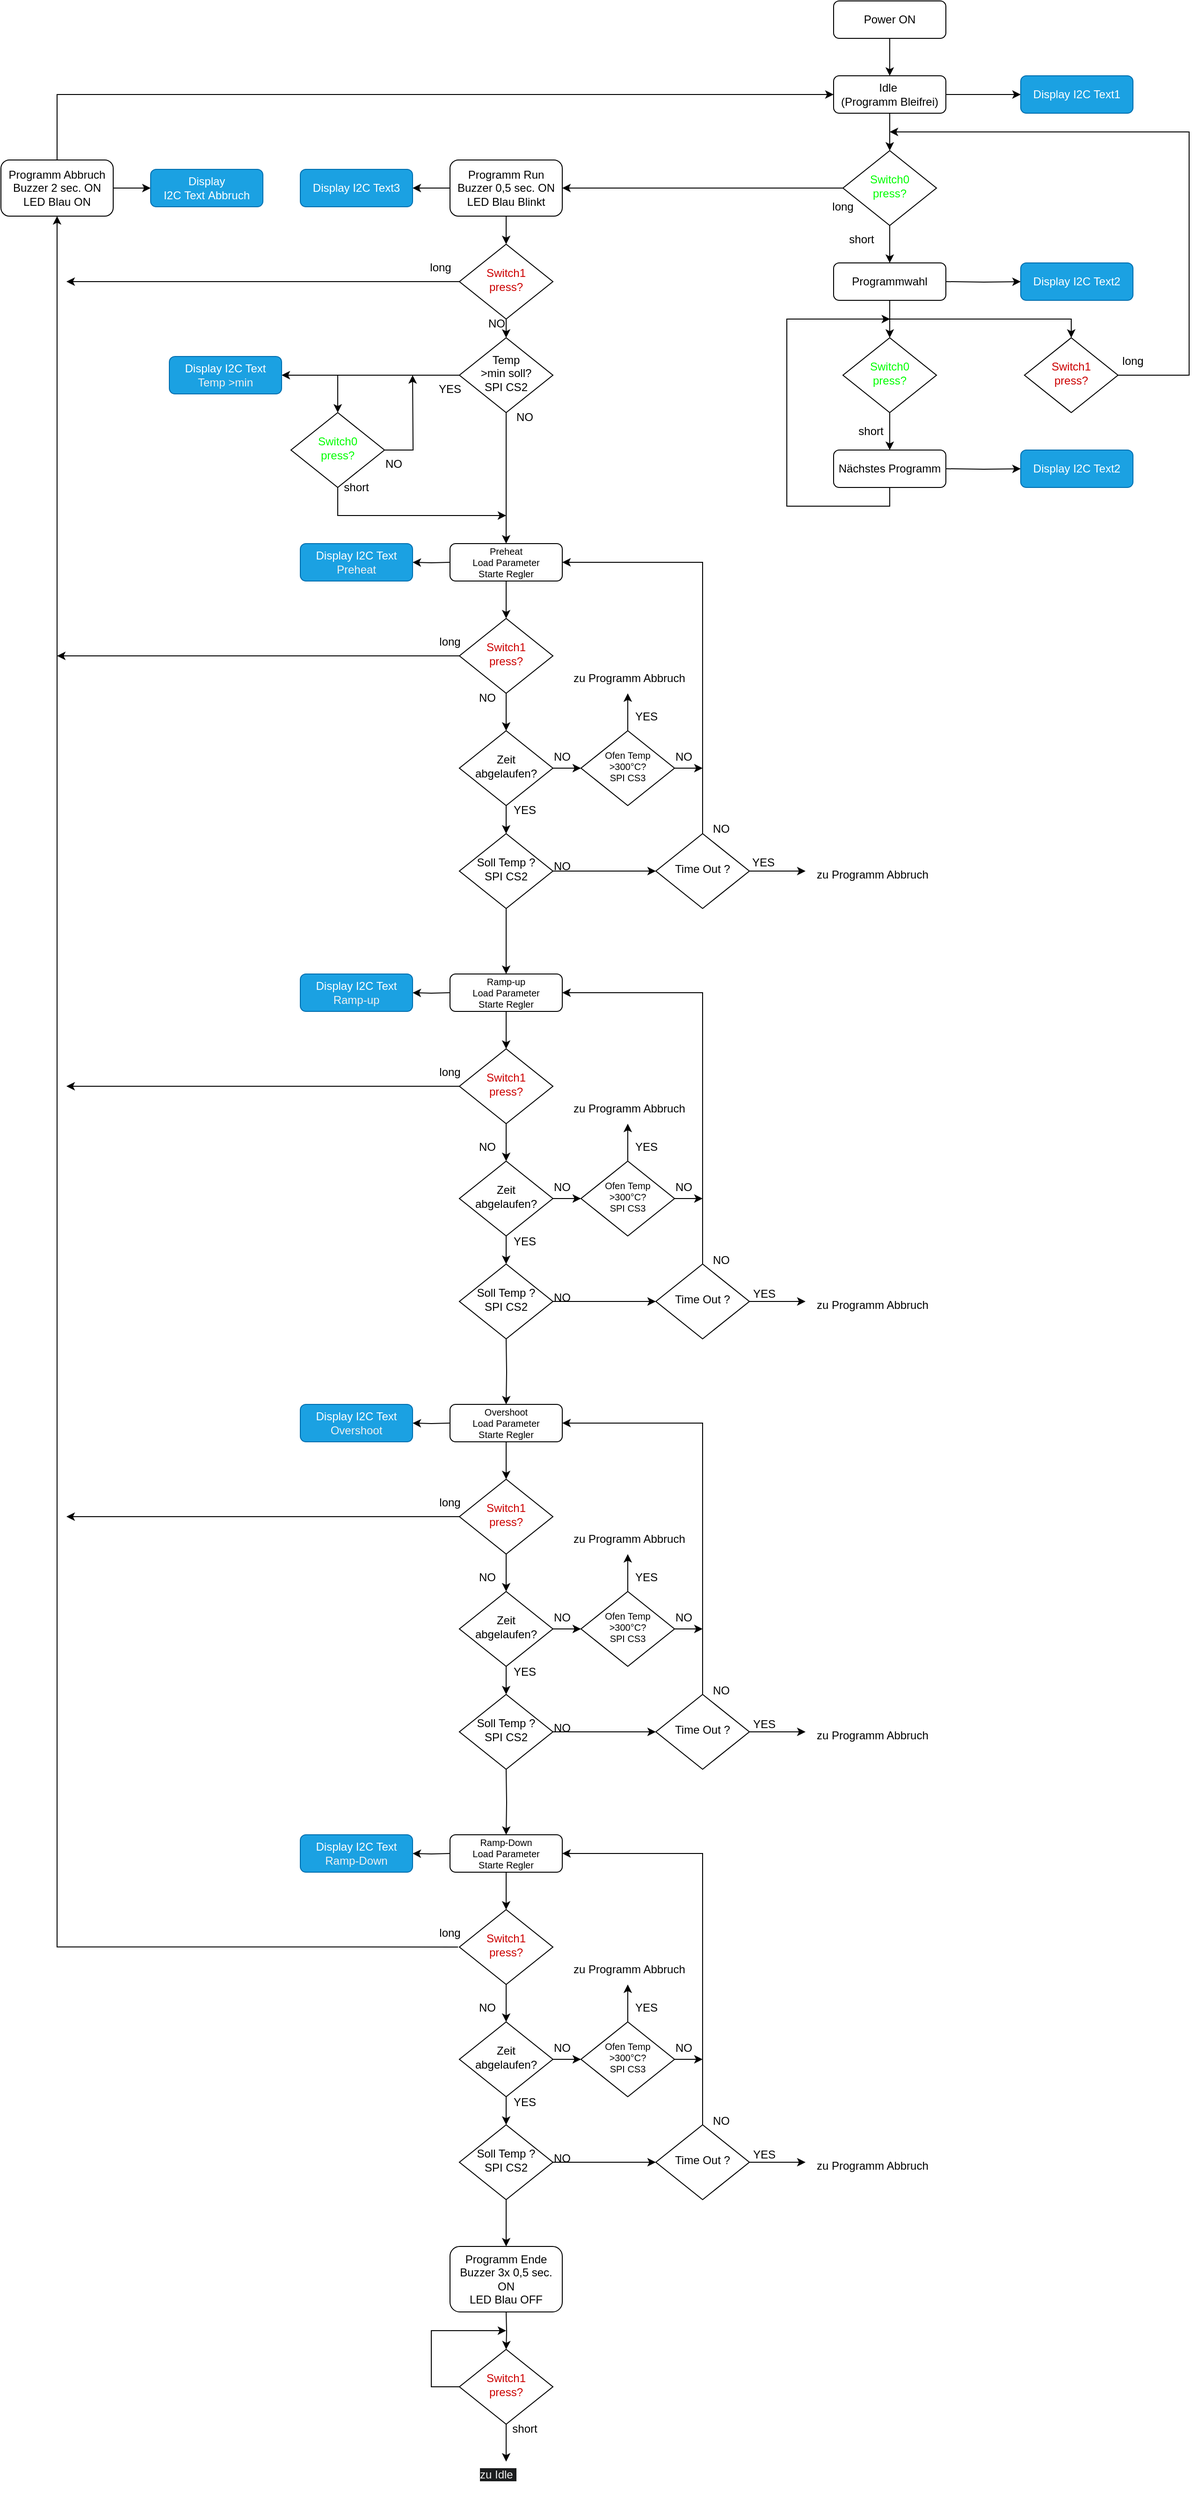 <mxfile pages="2">
    <diagram id="C5RBs43oDa-KdzZeNtuy" name="Page-1">
        <mxGraphModel dx="1430" dy="853" grid="1" gridSize="10" guides="1" tooltips="1" connect="1" arrows="1" fold="1" page="1" pageScale="1" pageWidth="827" pageHeight="1169" math="0" shadow="0">
            <root>
                <mxCell id="WIyWlLk6GJQsqaUBKTNV-0"/>
                <mxCell id="WIyWlLk6GJQsqaUBKTNV-1" parent="WIyWlLk6GJQsqaUBKTNV-0"/>
                <mxCell id="JSoSSnNQ4DZXxOABBoqS-1" style="edgeStyle=orthogonalEdgeStyle;rounded=0;orthogonalLoop=1;jettySize=auto;html=1;exitX=0.5;exitY=1;exitDx=0;exitDy=0;entryX=0.5;entryY=0;entryDx=0;entryDy=0;" parent="WIyWlLk6GJQsqaUBKTNV-1" source="WIyWlLk6GJQsqaUBKTNV-3" target="JSoSSnNQ4DZXxOABBoqS-0" edge="1">
                    <mxGeometry relative="1" as="geometry"/>
                </mxCell>
                <mxCell id="WIyWlLk6GJQsqaUBKTNV-3" value="Power ON" style="rounded=1;whiteSpace=wrap;html=1;fontSize=12;glass=0;strokeWidth=1;shadow=0;" parent="WIyWlLk6GJQsqaUBKTNV-1" vertex="1">
                    <mxGeometry x="330" y="80" width="120" height="40" as="geometry"/>
                </mxCell>
                <mxCell id="JSoSSnNQ4DZXxOABBoqS-5" style="edgeStyle=orthogonalEdgeStyle;rounded=0;orthogonalLoop=1;jettySize=auto;html=1;exitX=1;exitY=0.5;exitDx=0;exitDy=0;entryX=0;entryY=0.5;entryDx=0;entryDy=0;" parent="WIyWlLk6GJQsqaUBKTNV-1" source="JSoSSnNQ4DZXxOABBoqS-0" target="JSoSSnNQ4DZXxOABBoqS-4" edge="1">
                    <mxGeometry relative="1" as="geometry"/>
                </mxCell>
                <mxCell id="JSoSSnNQ4DZXxOABBoqS-14" style="edgeStyle=orthogonalEdgeStyle;rounded=0;orthogonalLoop=1;jettySize=auto;html=1;exitX=0.5;exitY=1;exitDx=0;exitDy=0;entryX=0.5;entryY=0;entryDx=0;entryDy=0;" parent="WIyWlLk6GJQsqaUBKTNV-1" source="JSoSSnNQ4DZXxOABBoqS-0" target="JSoSSnNQ4DZXxOABBoqS-9" edge="1">
                    <mxGeometry relative="1" as="geometry"/>
                </mxCell>
                <mxCell id="JSoSSnNQ4DZXxOABBoqS-0" value="Idle&amp;nbsp;&lt;br&gt;(Programm Bleifrei)" style="rounded=1;whiteSpace=wrap;html=1;fontSize=12;glass=0;strokeWidth=1;shadow=0;" parent="WIyWlLk6GJQsqaUBKTNV-1" vertex="1">
                    <mxGeometry x="330" y="160" width="120" height="40" as="geometry"/>
                </mxCell>
                <mxCell id="JSoSSnNQ4DZXxOABBoqS-4" value="Display I2C Text1" style="rounded=1;whiteSpace=wrap;html=1;fontSize=12;glass=0;strokeWidth=1;shadow=0;fillColor=#1ba1e2;fontColor=#ffffff;strokeColor=#006EAF;" parent="WIyWlLk6GJQsqaUBKTNV-1" vertex="1">
                    <mxGeometry x="530" y="160" width="120" height="40" as="geometry"/>
                </mxCell>
                <mxCell id="JSoSSnNQ4DZXxOABBoqS-13" style="edgeStyle=orthogonalEdgeStyle;rounded=0;orthogonalLoop=1;jettySize=auto;html=1;exitX=0.5;exitY=1;exitDx=0;exitDy=0;entryX=0.5;entryY=0;entryDx=0;entryDy=0;" parent="WIyWlLk6GJQsqaUBKTNV-1" source="JSoSSnNQ4DZXxOABBoqS-9" edge="1">
                    <mxGeometry relative="1" as="geometry">
                        <mxPoint x="390" y="360" as="targetPoint"/>
                    </mxGeometry>
                </mxCell>
                <mxCell id="JSoSSnNQ4DZXxOABBoqS-34" style="edgeStyle=orthogonalEdgeStyle;rounded=0;orthogonalLoop=1;jettySize=auto;html=1;exitX=0;exitY=0.5;exitDx=0;exitDy=0;" parent="WIyWlLk6GJQsqaUBKTNV-1" source="JSoSSnNQ4DZXxOABBoqS-9" target="JSoSSnNQ4DZXxOABBoqS-33" edge="1">
                    <mxGeometry relative="1" as="geometry"/>
                </mxCell>
                <mxCell id="JSoSSnNQ4DZXxOABBoqS-9" value="&lt;font color=&quot;#00ff00&quot;&gt;Switch0&lt;/font&gt;&lt;div&gt;&lt;font color=&quot;#00ff00&quot;&gt;press?&lt;/font&gt;&lt;/div&gt;" style="rhombus;whiteSpace=wrap;html=1;shadow=0;fontFamily=Helvetica;fontSize=12;align=center;strokeWidth=1;spacing=6;spacingTop=-4;" parent="WIyWlLk6GJQsqaUBKTNV-1" vertex="1">
                    <mxGeometry x="340" y="240" width="100" height="80" as="geometry"/>
                </mxCell>
                <mxCell id="JSoSSnNQ4DZXxOABBoqS-32" style="edgeStyle=orthogonalEdgeStyle;rounded=0;orthogonalLoop=1;jettySize=auto;html=1;exitX=1;exitY=0.5;exitDx=0;exitDy=0;" parent="WIyWlLk6GJQsqaUBKTNV-1" source="JSoSSnNQ4DZXxOABBoqS-10" edge="1">
                    <mxGeometry relative="1" as="geometry">
                        <mxPoint x="390" y="220" as="targetPoint"/>
                        <Array as="points">
                            <mxPoint x="710" y="480"/>
                            <mxPoint x="710" y="220"/>
                        </Array>
                    </mxGeometry>
                </mxCell>
                <mxCell id="JSoSSnNQ4DZXxOABBoqS-10" value="&lt;font color=&quot;#cc0000&quot;&gt;Switch1&lt;br&gt;&lt;/font&gt;&lt;div&gt;&lt;span style=&quot;color: rgb(204, 0, 0); background-color: initial;&quot;&gt;press&lt;/span&gt;&lt;font color=&quot;#cc0000&quot;&gt;?&lt;/font&gt;&lt;/div&gt;" style="rhombus;whiteSpace=wrap;html=1;shadow=0;fontFamily=Helvetica;fontSize=12;align=center;strokeWidth=1;spacing=6;spacingTop=-4;" parent="WIyWlLk6GJQsqaUBKTNV-1" vertex="1">
                    <mxGeometry x="534" y="440" width="100" height="80" as="geometry"/>
                </mxCell>
                <mxCell id="JSoSSnNQ4DZXxOABBoqS-11" value="short" style="text;html=1;align=center;verticalAlign=middle;whiteSpace=wrap;rounded=0;" parent="WIyWlLk6GJQsqaUBKTNV-1" vertex="1">
                    <mxGeometry x="330" y="320" width="60" height="30" as="geometry"/>
                </mxCell>
                <mxCell id="JSoSSnNQ4DZXxOABBoqS-12" value="long" style="text;html=1;align=center;verticalAlign=middle;whiteSpace=wrap;rounded=0;" parent="WIyWlLk6GJQsqaUBKTNV-1" vertex="1">
                    <mxGeometry x="310" y="285" width="60" height="30" as="geometry"/>
                </mxCell>
                <mxCell id="JSoSSnNQ4DZXxOABBoqS-20" style="edgeStyle=orthogonalEdgeStyle;rounded=0;orthogonalLoop=1;jettySize=auto;html=1;exitX=0.5;exitY=1;exitDx=0;exitDy=0;entryX=0.5;entryY=0;entryDx=0;entryDy=0;" parent="WIyWlLk6GJQsqaUBKTNV-1" source="JSoSSnNQ4DZXxOABBoqS-16" target="JSoSSnNQ4DZXxOABBoqS-18" edge="1">
                    <mxGeometry relative="1" as="geometry"/>
                </mxCell>
                <mxCell id="JSoSSnNQ4DZXxOABBoqS-27" style="edgeStyle=orthogonalEdgeStyle;rounded=0;orthogonalLoop=1;jettySize=auto;html=1;exitX=0.5;exitY=1;exitDx=0;exitDy=0;entryX=0.5;entryY=0;entryDx=0;entryDy=0;" parent="WIyWlLk6GJQsqaUBKTNV-1" source="JSoSSnNQ4DZXxOABBoqS-16" target="JSoSSnNQ4DZXxOABBoqS-10" edge="1">
                    <mxGeometry relative="1" as="geometry"/>
                </mxCell>
                <mxCell id="JSoSSnNQ4DZXxOABBoqS-16" value="Programmwahl" style="rounded=1;whiteSpace=wrap;html=1;fontSize=12;glass=0;strokeWidth=1;shadow=0;" parent="WIyWlLk6GJQsqaUBKTNV-1" vertex="1">
                    <mxGeometry x="330" y="360" width="120" height="40" as="geometry"/>
                </mxCell>
                <mxCell id="JSoSSnNQ4DZXxOABBoqS-25" style="edgeStyle=orthogonalEdgeStyle;rounded=0;orthogonalLoop=1;jettySize=auto;html=1;exitX=0.5;exitY=1;exitDx=0;exitDy=0;entryX=0.5;entryY=0;entryDx=0;entryDy=0;" parent="WIyWlLk6GJQsqaUBKTNV-1" source="JSoSSnNQ4DZXxOABBoqS-18" target="JSoSSnNQ4DZXxOABBoqS-23" edge="1">
                    <mxGeometry relative="1" as="geometry"/>
                </mxCell>
                <mxCell id="JSoSSnNQ4DZXxOABBoqS-18" value="&lt;font color=&quot;#00ff00&quot;&gt;Switch0&lt;/font&gt;&lt;div&gt;&lt;font color=&quot;#00ff00&quot;&gt;press?&lt;/font&gt;&lt;/div&gt;" style="rhombus;whiteSpace=wrap;html=1;shadow=0;fontFamily=Helvetica;fontSize=12;align=center;strokeWidth=1;spacing=6;spacingTop=-4;" parent="WIyWlLk6GJQsqaUBKTNV-1" vertex="1">
                    <mxGeometry x="340" y="440" width="100" height="80" as="geometry"/>
                </mxCell>
                <mxCell id="JSoSSnNQ4DZXxOABBoqS-19" value="short" style="text;html=1;align=center;verticalAlign=middle;whiteSpace=wrap;rounded=0;" parent="WIyWlLk6GJQsqaUBKTNV-1" vertex="1">
                    <mxGeometry x="340" y="525" width="60" height="30" as="geometry"/>
                </mxCell>
                <mxCell id="JSoSSnNQ4DZXxOABBoqS-21" style="edgeStyle=orthogonalEdgeStyle;rounded=0;orthogonalLoop=1;jettySize=auto;html=1;exitX=1;exitY=0.5;exitDx=0;exitDy=0;entryX=0;entryY=0.5;entryDx=0;entryDy=0;" parent="WIyWlLk6GJQsqaUBKTNV-1" target="JSoSSnNQ4DZXxOABBoqS-22" edge="1">
                    <mxGeometry relative="1" as="geometry">
                        <mxPoint x="450" y="380" as="sourcePoint"/>
                    </mxGeometry>
                </mxCell>
                <mxCell id="JSoSSnNQ4DZXxOABBoqS-22" value="Display I2C Text2" style="rounded=1;whiteSpace=wrap;html=1;fontSize=12;glass=0;strokeWidth=1;shadow=0;fillColor=#1ba1e2;fontColor=#ffffff;strokeColor=#006EAF;" parent="WIyWlLk6GJQsqaUBKTNV-1" vertex="1">
                    <mxGeometry x="530" y="360" width="120" height="40" as="geometry"/>
                </mxCell>
                <mxCell id="JSoSSnNQ4DZXxOABBoqS-29" style="edgeStyle=orthogonalEdgeStyle;rounded=0;orthogonalLoop=1;jettySize=auto;html=1;exitX=0.5;exitY=1;exitDx=0;exitDy=0;" parent="WIyWlLk6GJQsqaUBKTNV-1" source="JSoSSnNQ4DZXxOABBoqS-23" edge="1">
                    <mxGeometry relative="1" as="geometry">
                        <mxPoint x="390.333" y="420" as="targetPoint"/>
                        <Array as="points">
                            <mxPoint x="390" y="620"/>
                            <mxPoint x="280" y="620"/>
                            <mxPoint x="280" y="420"/>
                        </Array>
                    </mxGeometry>
                </mxCell>
                <mxCell id="JSoSSnNQ4DZXxOABBoqS-23" value="Nächstes Programm" style="rounded=1;whiteSpace=wrap;html=1;fontSize=12;glass=0;strokeWidth=1;shadow=0;" parent="WIyWlLk6GJQsqaUBKTNV-1" vertex="1">
                    <mxGeometry x="330" y="560" width="120" height="40" as="geometry"/>
                </mxCell>
                <mxCell id="JSoSSnNQ4DZXxOABBoqS-30" value="long" style="text;html=1;align=center;verticalAlign=middle;whiteSpace=wrap;rounded=0;" parent="WIyWlLk6GJQsqaUBKTNV-1" vertex="1">
                    <mxGeometry x="620" y="450" width="60" height="30" as="geometry"/>
                </mxCell>
                <mxCell id="JSoSSnNQ4DZXxOABBoqS-37" style="edgeStyle=orthogonalEdgeStyle;rounded=0;orthogonalLoop=1;jettySize=auto;html=1;exitX=0.5;exitY=1;exitDx=0;exitDy=0;entryX=0.5;entryY=0;entryDx=0;entryDy=0;" parent="WIyWlLk6GJQsqaUBKTNV-1" source="JSoSSnNQ4DZXxOABBoqS-33" target="JSoSSnNQ4DZXxOABBoqS-35" edge="1">
                    <mxGeometry relative="1" as="geometry"/>
                </mxCell>
                <mxCell id="JSoSSnNQ4DZXxOABBoqS-59" style="edgeStyle=orthogonalEdgeStyle;rounded=0;orthogonalLoop=1;jettySize=auto;html=1;exitX=0;exitY=0.5;exitDx=0;exitDy=0;" parent="WIyWlLk6GJQsqaUBKTNV-1" source="JSoSSnNQ4DZXxOABBoqS-33" target="JSoSSnNQ4DZXxOABBoqS-56" edge="1">
                    <mxGeometry relative="1" as="geometry"/>
                </mxCell>
                <mxCell id="JSoSSnNQ4DZXxOABBoqS-33" value="Programm Run&lt;br&gt;Buzzer 0,5 sec. ON&lt;br&gt;LED Blau Blinkt" style="rounded=1;whiteSpace=wrap;html=1;fontSize=12;glass=0;strokeWidth=1;shadow=0;" parent="WIyWlLk6GJQsqaUBKTNV-1" vertex="1">
                    <mxGeometry x="-80" y="250" width="120" height="60" as="geometry"/>
                </mxCell>
                <mxCell id="JSoSSnNQ4DZXxOABBoqS-45" style="edgeStyle=orthogonalEdgeStyle;rounded=0;orthogonalLoop=1;jettySize=auto;html=1;exitX=0;exitY=0.5;exitDx=0;exitDy=0;" parent="WIyWlLk6GJQsqaUBKTNV-1" source="JSoSSnNQ4DZXxOABBoqS-35" edge="1">
                    <mxGeometry relative="1" as="geometry">
                        <mxPoint x="-490" y="380" as="targetPoint"/>
                    </mxGeometry>
                </mxCell>
                <mxCell id="JSoSSnNQ4DZXxOABBoqS-61" style="edgeStyle=orthogonalEdgeStyle;rounded=0;orthogonalLoop=1;jettySize=auto;html=1;exitX=0.5;exitY=1;exitDx=0;exitDy=0;entryX=0.5;entryY=0;entryDx=0;entryDy=0;" parent="WIyWlLk6GJQsqaUBKTNV-1" source="JSoSSnNQ4DZXxOABBoqS-35" target="JSoSSnNQ4DZXxOABBoqS-54" edge="1">
                    <mxGeometry relative="1" as="geometry"/>
                </mxCell>
                <mxCell id="JSoSSnNQ4DZXxOABBoqS-35" value="&lt;font color=&quot;#cc0000&quot;&gt;Switch1&lt;/font&gt;&lt;div&gt;&lt;font color=&quot;#cc0000&quot;&gt;press?&lt;/font&gt;&lt;/div&gt;" style="rhombus;whiteSpace=wrap;html=1;shadow=0;fontFamily=Helvetica;fontSize=12;align=center;strokeWidth=1;spacing=6;spacingTop=-4;" parent="WIyWlLk6GJQsqaUBKTNV-1" vertex="1">
                    <mxGeometry x="-70" y="340" width="100" height="80" as="geometry"/>
                </mxCell>
                <mxCell id="JSoSSnNQ4DZXxOABBoqS-39" value="long" style="text;html=1;align=center;verticalAlign=middle;whiteSpace=wrap;rounded=0;" parent="WIyWlLk6GJQsqaUBKTNV-1" vertex="1">
                    <mxGeometry x="-120" y="350" width="60" height="30" as="geometry"/>
                </mxCell>
                <mxCell id="JSoSSnNQ4DZXxOABBoqS-40" value="NO" style="text;html=1;align=center;verticalAlign=middle;whiteSpace=wrap;rounded=0;" parent="WIyWlLk6GJQsqaUBKTNV-1" vertex="1">
                    <mxGeometry x="-60" y="410" width="60" height="30" as="geometry"/>
                </mxCell>
                <mxCell id="JSoSSnNQ4DZXxOABBoqS-43" style="edgeStyle=orthogonalEdgeStyle;rounded=0;orthogonalLoop=1;jettySize=auto;html=1;exitX=0.5;exitY=0;exitDx=0;exitDy=0;entryX=0;entryY=0.5;entryDx=0;entryDy=0;" parent="WIyWlLk6GJQsqaUBKTNV-1" source="JSoSSnNQ4DZXxOABBoqS-41" target="JSoSSnNQ4DZXxOABBoqS-0" edge="1">
                    <mxGeometry relative="1" as="geometry"/>
                </mxCell>
                <mxCell id="JSoSSnNQ4DZXxOABBoqS-58" style="edgeStyle=orthogonalEdgeStyle;rounded=0;orthogonalLoop=1;jettySize=auto;html=1;exitX=1;exitY=0.5;exitDx=0;exitDy=0;entryX=0;entryY=0.5;entryDx=0;entryDy=0;" parent="WIyWlLk6GJQsqaUBKTNV-1" source="JSoSSnNQ4DZXxOABBoqS-41" target="JSoSSnNQ4DZXxOABBoqS-57" edge="1">
                    <mxGeometry relative="1" as="geometry"/>
                </mxCell>
                <mxCell id="JSoSSnNQ4DZXxOABBoqS-41" value="Programm Abbruch&lt;br&gt;Buzzer 2 sec. ON&lt;br&gt;LED Blau ON" style="rounded=1;whiteSpace=wrap;html=1;fontSize=12;glass=0;strokeWidth=1;shadow=0;" parent="WIyWlLk6GJQsqaUBKTNV-1" vertex="1">
                    <mxGeometry x="-560" y="250" width="120" height="60" as="geometry"/>
                </mxCell>
                <mxCell id="JSoSSnNQ4DZXxOABBoqS-70" style="edgeStyle=orthogonalEdgeStyle;rounded=0;orthogonalLoop=1;jettySize=auto;html=1;exitX=0.5;exitY=1;exitDx=0;exitDy=0;" parent="WIyWlLk6GJQsqaUBKTNV-1" source="JSoSSnNQ4DZXxOABBoqS-46" target="JSoSSnNQ4DZXxOABBoqS-67" edge="1">
                    <mxGeometry relative="1" as="geometry"/>
                </mxCell>
                <mxCell id="JSoSSnNQ4DZXxOABBoqS-46" value="Preheat&lt;div style=&quot;font-size: 10px;&quot;&gt;Load Parameter&lt;/div&gt;&lt;div style=&quot;font-size: 10px;&quot;&gt;Starte Regler&lt;/div&gt;" style="rounded=1;whiteSpace=wrap;html=1;fontSize=10;glass=0;strokeWidth=1;shadow=0;" parent="WIyWlLk6GJQsqaUBKTNV-1" vertex="1">
                    <mxGeometry x="-80" y="660" width="120" height="40" as="geometry"/>
                </mxCell>
                <mxCell id="JSoSSnNQ4DZXxOABBoqS-63" style="edgeStyle=orthogonalEdgeStyle;rounded=0;orthogonalLoop=1;jettySize=auto;html=1;exitX=0;exitY=0.5;exitDx=0;exitDy=0;entryX=0.5;entryY=0;entryDx=0;entryDy=0;" parent="WIyWlLk6GJQsqaUBKTNV-1" source="JSoSSnNQ4DZXxOABBoqS-54" target="JSoSSnNQ4DZXxOABBoqS-62" edge="1">
                    <mxGeometry relative="1" as="geometry"/>
                </mxCell>
                <mxCell id="JSoSSnNQ4DZXxOABBoqS-66" style="edgeStyle=orthogonalEdgeStyle;rounded=0;orthogonalLoop=1;jettySize=auto;html=1;exitX=0.5;exitY=1;exitDx=0;exitDy=0;" parent="WIyWlLk6GJQsqaUBKTNV-1" source="JSoSSnNQ4DZXxOABBoqS-54" edge="1">
                    <mxGeometry relative="1" as="geometry">
                        <mxPoint x="-20" y="660" as="targetPoint"/>
                    </mxGeometry>
                </mxCell>
                <mxCell id="gcjp2HqtdrQZVTCqdZV6-1" style="edgeStyle=orthogonalEdgeStyle;rounded=0;orthogonalLoop=1;jettySize=auto;html=1;exitX=0;exitY=0.5;exitDx=0;exitDy=0;entryX=1;entryY=0.5;entryDx=0;entryDy=0;" parent="WIyWlLk6GJQsqaUBKTNV-1" source="JSoSSnNQ4DZXxOABBoqS-54" target="gcjp2HqtdrQZVTCqdZV6-0" edge="1">
                    <mxGeometry relative="1" as="geometry"/>
                </mxCell>
                <mxCell id="JSoSSnNQ4DZXxOABBoqS-54" value="Temp &lt;br&gt;&amp;gt;min soll?&lt;div&gt;SPI CS2&lt;/div&gt;" style="rhombus;whiteSpace=wrap;html=1;shadow=0;fontFamily=Helvetica;fontSize=12;align=center;strokeWidth=1;spacing=6;spacingTop=-4;" parent="WIyWlLk6GJQsqaUBKTNV-1" vertex="1">
                    <mxGeometry x="-70" y="440" width="100" height="80" as="geometry"/>
                </mxCell>
                <mxCell id="JSoSSnNQ4DZXxOABBoqS-56" value="Display I2C Text3" style="rounded=1;whiteSpace=wrap;html=1;fontSize=12;glass=0;strokeWidth=1;shadow=0;fillColor=#1ba1e2;fontColor=#ffffff;strokeColor=#006EAF;" parent="WIyWlLk6GJQsqaUBKTNV-1" vertex="1">
                    <mxGeometry x="-240" y="260" width="120" height="40" as="geometry"/>
                </mxCell>
                <mxCell id="JSoSSnNQ4DZXxOABBoqS-57" value="Display I2C&amp;nbsp;Text&amp;nbsp;Abbruch" style="rounded=1;whiteSpace=wrap;html=1;fontSize=12;glass=0;strokeWidth=1;shadow=0;fillColor=#1ba1e2;fontColor=#ffffff;strokeColor=#006EAF;" parent="WIyWlLk6GJQsqaUBKTNV-1" vertex="1">
                    <mxGeometry x="-400" y="260" width="120" height="40" as="geometry"/>
                </mxCell>
                <mxCell id="JSoSSnNQ4DZXxOABBoqS-65" style="edgeStyle=orthogonalEdgeStyle;rounded=0;orthogonalLoop=1;jettySize=auto;html=1;exitX=0.5;exitY=1;exitDx=0;exitDy=0;" parent="WIyWlLk6GJQsqaUBKTNV-1" source="JSoSSnNQ4DZXxOABBoqS-62" edge="1">
                    <mxGeometry relative="1" as="geometry">
                        <mxPoint x="-20" y="630" as="targetPoint"/>
                        <Array as="points">
                            <mxPoint x="-200" y="630"/>
                        </Array>
                    </mxGeometry>
                </mxCell>
                <mxCell id="UdhD3teOTOEMUmZbJ85M-3" style="edgeStyle=orthogonalEdgeStyle;rounded=0;orthogonalLoop=1;jettySize=auto;html=1;" parent="WIyWlLk6GJQsqaUBKTNV-1" source="JSoSSnNQ4DZXxOABBoqS-62" edge="1">
                    <mxGeometry relative="1" as="geometry">
                        <mxPoint x="-120" y="480" as="targetPoint"/>
                    </mxGeometry>
                </mxCell>
                <mxCell id="JSoSSnNQ4DZXxOABBoqS-62" value="&lt;font color=&quot;#00ff00&quot;&gt;Switch0&lt;/font&gt;&lt;div&gt;&lt;font color=&quot;#00ff00&quot;&gt;press?&lt;/font&gt;&lt;/div&gt;" style="rhombus;whiteSpace=wrap;html=1;shadow=0;fontFamily=Helvetica;fontSize=12;align=center;strokeWidth=1;spacing=6;spacingTop=-4;" parent="WIyWlLk6GJQsqaUBKTNV-1" vertex="1">
                    <mxGeometry x="-250" y="520" width="100" height="80" as="geometry"/>
                </mxCell>
                <mxCell id="JSoSSnNQ4DZXxOABBoqS-64" value="short" style="text;html=1;align=center;verticalAlign=middle;whiteSpace=wrap;rounded=0;" parent="WIyWlLk6GJQsqaUBKTNV-1" vertex="1">
                    <mxGeometry x="-210" y="585" width="60" height="30" as="geometry"/>
                </mxCell>
                <mxCell id="JSoSSnNQ4DZXxOABBoqS-76" style="edgeStyle=orthogonalEdgeStyle;rounded=0;orthogonalLoop=1;jettySize=auto;html=1;exitX=0;exitY=0.5;exitDx=0;exitDy=0;" parent="WIyWlLk6GJQsqaUBKTNV-1" source="JSoSSnNQ4DZXxOABBoqS-67" edge="1">
                    <mxGeometry relative="1" as="geometry">
                        <mxPoint x="-500" y="780" as="targetPoint"/>
                    </mxGeometry>
                </mxCell>
                <mxCell id="JSoSSnNQ4DZXxOABBoqS-67" value="&lt;font color=&quot;#cc0000&quot;&gt;Switch1&lt;/font&gt;&lt;div&gt;&lt;font color=&quot;#cc0000&quot;&gt;press?&lt;/font&gt;&lt;/div&gt;" style="rhombus;whiteSpace=wrap;html=1;shadow=0;fontFamily=Helvetica;fontSize=12;align=center;strokeWidth=1;spacing=6;spacingTop=-4;" parent="WIyWlLk6GJQsqaUBKTNV-1" vertex="1">
                    <mxGeometry x="-70" y="740" width="100" height="80" as="geometry"/>
                </mxCell>
                <mxCell id="JSoSSnNQ4DZXxOABBoqS-68" value="long" style="text;html=1;align=center;verticalAlign=middle;whiteSpace=wrap;rounded=0;" parent="WIyWlLk6GJQsqaUBKTNV-1" vertex="1">
                    <mxGeometry x="-110" y="750" width="60" height="30" as="geometry"/>
                </mxCell>
                <mxCell id="JSoSSnNQ4DZXxOABBoqS-69" value="NO" style="text;html=1;align=center;verticalAlign=middle;whiteSpace=wrap;rounded=0;" parent="WIyWlLk6GJQsqaUBKTNV-1" vertex="1">
                    <mxGeometry x="-70" y="810" width="60" height="30" as="geometry"/>
                </mxCell>
                <mxCell id="JSoSSnNQ4DZXxOABBoqS-92" style="edgeStyle=orthogonalEdgeStyle;rounded=0;orthogonalLoop=1;jettySize=auto;html=1;exitX=0.5;exitY=1;exitDx=0;exitDy=0;entryX=0.5;entryY=0;entryDx=0;entryDy=0;" parent="WIyWlLk6GJQsqaUBKTNV-1" source="JSoSSnNQ4DZXxOABBoqS-71" target="JSoSSnNQ4DZXxOABBoqS-90" edge="1">
                    <mxGeometry relative="1" as="geometry"/>
                </mxCell>
                <mxCell id="9T4C4O1XUR8NdDfCWQar-6" style="edgeStyle=orthogonalEdgeStyle;rounded=0;orthogonalLoop=1;jettySize=auto;html=1;exitX=1;exitY=0.5;exitDx=0;exitDy=0;entryX=0;entryY=0.5;entryDx=0;entryDy=0;" parent="WIyWlLk6GJQsqaUBKTNV-1" source="JSoSSnNQ4DZXxOABBoqS-71" target="9T4C4O1XUR8NdDfCWQar-3" edge="1">
                    <mxGeometry relative="1" as="geometry"/>
                </mxCell>
                <mxCell id="JSoSSnNQ4DZXxOABBoqS-71" value="Zeit &lt;br&gt;abgelaufen?" style="rhombus;whiteSpace=wrap;html=1;shadow=0;fontFamily=Helvetica;fontSize=12;align=center;strokeWidth=1;spacing=6;spacingTop=-4;" parent="WIyWlLk6GJQsqaUBKTNV-1" vertex="1">
                    <mxGeometry x="-70" y="860" width="100" height="80" as="geometry"/>
                </mxCell>
                <mxCell id="JSoSSnNQ4DZXxOABBoqS-72" style="edgeStyle=orthogonalEdgeStyle;rounded=0;orthogonalLoop=1;jettySize=auto;html=1;exitX=0.5;exitY=1;exitDx=0;exitDy=0;entryX=0.5;entryY=0;entryDx=0;entryDy=0;" parent="WIyWlLk6GJQsqaUBKTNV-1" source="JSoSSnNQ4DZXxOABBoqS-67" target="JSoSSnNQ4DZXxOABBoqS-71" edge="1">
                    <mxGeometry relative="1" as="geometry"/>
                </mxCell>
                <mxCell id="JSoSSnNQ4DZXxOABBoqS-77" style="edgeStyle=orthogonalEdgeStyle;rounded=0;orthogonalLoop=1;jettySize=auto;html=1;exitX=0;exitY=0.5;exitDx=0;exitDy=0;" parent="WIyWlLk6GJQsqaUBKTNV-1" target="JSoSSnNQ4DZXxOABBoqS-78" edge="1">
                    <mxGeometry relative="1" as="geometry">
                        <mxPoint x="-80" y="680" as="sourcePoint"/>
                    </mxGeometry>
                </mxCell>
                <mxCell id="JSoSSnNQ4DZXxOABBoqS-78" value="Display I2C Text&lt;br&gt;&lt;span style=&quot;color: rgb(240, 240, 240);&quot;&gt;Preheat&lt;/span&gt;" style="rounded=1;whiteSpace=wrap;html=1;fontSize=12;glass=0;strokeWidth=1;shadow=0;fillColor=#1ba1e2;fontColor=#ffffff;strokeColor=#006EAF;" parent="WIyWlLk6GJQsqaUBKTNV-1" vertex="1">
                    <mxGeometry x="-240" y="660" width="120" height="40" as="geometry"/>
                </mxCell>
                <mxCell id="JSoSSnNQ4DZXxOABBoqS-97" style="edgeStyle=orthogonalEdgeStyle;rounded=0;orthogonalLoop=1;jettySize=auto;html=1;exitX=1;exitY=0.5;exitDx=0;exitDy=0;entryX=0;entryY=0.5;entryDx=0;entryDy=0;" parent="WIyWlLk6GJQsqaUBKTNV-1" source="JSoSSnNQ4DZXxOABBoqS-90" target="JSoSSnNQ4DZXxOABBoqS-96" edge="1">
                    <mxGeometry relative="1" as="geometry"/>
                </mxCell>
                <mxCell id="JSoSSnNQ4DZXxOABBoqS-115" style="edgeStyle=orthogonalEdgeStyle;rounded=0;orthogonalLoop=1;jettySize=auto;html=1;exitX=0.5;exitY=1;exitDx=0;exitDy=0;entryX=0.5;entryY=0;entryDx=0;entryDy=0;" parent="WIyWlLk6GJQsqaUBKTNV-1" source="JSoSSnNQ4DZXxOABBoqS-90" target="JSoSSnNQ4DZXxOABBoqS-100" edge="1">
                    <mxGeometry relative="1" as="geometry"/>
                </mxCell>
                <mxCell id="JSoSSnNQ4DZXxOABBoqS-90" value="Soll Temp ?&lt;div&gt;SPI CS2&lt;br&gt;&lt;/div&gt;" style="rhombus;whiteSpace=wrap;html=1;shadow=0;fontFamily=Helvetica;fontSize=12;align=center;strokeWidth=1;spacing=6;spacingTop=-4;" parent="WIyWlLk6GJQsqaUBKTNV-1" vertex="1">
                    <mxGeometry x="-70" y="970" width="100" height="80" as="geometry"/>
                </mxCell>
                <mxCell id="JSoSSnNQ4DZXxOABBoqS-98" style="edgeStyle=orthogonalEdgeStyle;rounded=0;orthogonalLoop=1;jettySize=auto;html=1;exitX=0.5;exitY=0;exitDx=0;exitDy=0;entryX=1;entryY=0.5;entryDx=0;entryDy=0;" parent="WIyWlLk6GJQsqaUBKTNV-1" source="JSoSSnNQ4DZXxOABBoqS-96" target="JSoSSnNQ4DZXxOABBoqS-46" edge="1">
                    <mxGeometry relative="1" as="geometry"/>
                </mxCell>
                <mxCell id="JSoSSnNQ4DZXxOABBoqS-118" style="edgeStyle=orthogonalEdgeStyle;rounded=0;orthogonalLoop=1;jettySize=auto;html=1;exitX=1;exitY=0.5;exitDx=0;exitDy=0;entryX=0;entryY=0.5;entryDx=0;entryDy=0;" parent="WIyWlLk6GJQsqaUBKTNV-1" source="JSoSSnNQ4DZXxOABBoqS-96" edge="1">
                    <mxGeometry relative="1" as="geometry">
                        <mxPoint x="300" y="1010.0" as="targetPoint"/>
                    </mxGeometry>
                </mxCell>
                <mxCell id="JSoSSnNQ4DZXxOABBoqS-96" value="Time Out ?" style="rhombus;whiteSpace=wrap;html=1;shadow=0;fontFamily=Helvetica;fontSize=12;align=center;strokeWidth=1;spacing=6;spacingTop=-4;" parent="WIyWlLk6GJQsqaUBKTNV-1" vertex="1">
                    <mxGeometry x="140" y="970" width="100" height="80" as="geometry"/>
                </mxCell>
                <mxCell id="JSoSSnNQ4DZXxOABBoqS-99" style="edgeStyle=orthogonalEdgeStyle;rounded=0;orthogonalLoop=1;jettySize=auto;html=1;exitX=0.5;exitY=1;exitDx=0;exitDy=0;" parent="WIyWlLk6GJQsqaUBKTNV-1" source="JSoSSnNQ4DZXxOABBoqS-100" target="JSoSSnNQ4DZXxOABBoqS-102" edge="1">
                    <mxGeometry relative="1" as="geometry"/>
                </mxCell>
                <mxCell id="JSoSSnNQ4DZXxOABBoqS-100" value="Ramp-up&lt;div style=&quot;font-size: 10px;&quot;&gt;&lt;span style=&quot;background-color: initial; font-size: 10px;&quot;&gt;Load Parameter&lt;/span&gt;&lt;div style=&quot;font-size: 10px;&quot;&gt;Starte Regler&lt;/div&gt;&lt;/div&gt;" style="rounded=1;whiteSpace=wrap;html=1;fontSize=10;glass=0;strokeWidth=1;shadow=0;" parent="WIyWlLk6GJQsqaUBKTNV-1" vertex="1">
                    <mxGeometry x="-80" y="1120" width="120" height="40" as="geometry"/>
                </mxCell>
                <mxCell id="JSoSSnNQ4DZXxOABBoqS-101" style="edgeStyle=orthogonalEdgeStyle;rounded=0;orthogonalLoop=1;jettySize=auto;html=1;exitX=0;exitY=0.5;exitDx=0;exitDy=0;" parent="WIyWlLk6GJQsqaUBKTNV-1" source="JSoSSnNQ4DZXxOABBoqS-102" edge="1">
                    <mxGeometry relative="1" as="geometry">
                        <mxPoint x="-490" y="1240" as="targetPoint"/>
                    </mxGeometry>
                </mxCell>
                <mxCell id="JSoSSnNQ4DZXxOABBoqS-102" value="&lt;font color=&quot;#cc0000&quot;&gt;Switch1&lt;/font&gt;&lt;div&gt;&lt;font color=&quot;#cc0000&quot;&gt;press?&lt;/font&gt;&lt;/div&gt;" style="rhombus;whiteSpace=wrap;html=1;shadow=0;fontFamily=Helvetica;fontSize=12;align=center;strokeWidth=1;spacing=6;spacingTop=-4;" parent="WIyWlLk6GJQsqaUBKTNV-1" vertex="1">
                    <mxGeometry x="-70" y="1200" width="100" height="80" as="geometry"/>
                </mxCell>
                <mxCell id="JSoSSnNQ4DZXxOABBoqS-103" value="long" style="text;html=1;align=center;verticalAlign=middle;whiteSpace=wrap;rounded=0;" parent="WIyWlLk6GJQsqaUBKTNV-1" vertex="1">
                    <mxGeometry x="-110" y="1210" width="60" height="30" as="geometry"/>
                </mxCell>
                <mxCell id="JSoSSnNQ4DZXxOABBoqS-104" value="NO" style="text;html=1;align=center;verticalAlign=middle;whiteSpace=wrap;rounded=0;" parent="WIyWlLk6GJQsqaUBKTNV-1" vertex="1">
                    <mxGeometry x="-70" y="1290" width="60" height="30" as="geometry"/>
                </mxCell>
                <mxCell id="JSoSSnNQ4DZXxOABBoqS-105" style="edgeStyle=orthogonalEdgeStyle;rounded=0;orthogonalLoop=1;jettySize=auto;html=1;exitX=0.5;exitY=1;exitDx=0;exitDy=0;entryX=0.5;entryY=0;entryDx=0;entryDy=0;" parent="WIyWlLk6GJQsqaUBKTNV-1" source="JSoSSnNQ4DZXxOABBoqS-107" target="JSoSSnNQ4DZXxOABBoqS-112" edge="1">
                    <mxGeometry relative="1" as="geometry"/>
                </mxCell>
                <mxCell id="JSoSSnNQ4DZXxOABBoqS-107" value="Zeit &lt;br&gt;abgelaufen?" style="rhombus;whiteSpace=wrap;html=1;shadow=0;fontFamily=Helvetica;fontSize=12;align=center;strokeWidth=1;spacing=6;spacingTop=-4;" parent="WIyWlLk6GJQsqaUBKTNV-1" vertex="1">
                    <mxGeometry x="-70" y="1320" width="100" height="80" as="geometry"/>
                </mxCell>
                <mxCell id="JSoSSnNQ4DZXxOABBoqS-108" style="edgeStyle=orthogonalEdgeStyle;rounded=0;orthogonalLoop=1;jettySize=auto;html=1;exitX=0.5;exitY=1;exitDx=0;exitDy=0;entryX=0.5;entryY=0;entryDx=0;entryDy=0;" parent="WIyWlLk6GJQsqaUBKTNV-1" source="JSoSSnNQ4DZXxOABBoqS-102" target="JSoSSnNQ4DZXxOABBoqS-107" edge="1">
                    <mxGeometry relative="1" as="geometry"/>
                </mxCell>
                <mxCell id="JSoSSnNQ4DZXxOABBoqS-109" style="edgeStyle=orthogonalEdgeStyle;rounded=0;orthogonalLoop=1;jettySize=auto;html=1;exitX=0;exitY=0.5;exitDx=0;exitDy=0;" parent="WIyWlLk6GJQsqaUBKTNV-1" target="JSoSSnNQ4DZXxOABBoqS-110" edge="1">
                    <mxGeometry relative="1" as="geometry">
                        <mxPoint x="-80" y="1140" as="sourcePoint"/>
                    </mxGeometry>
                </mxCell>
                <mxCell id="JSoSSnNQ4DZXxOABBoqS-110" value="Display I2C Text&lt;div&gt;&lt;span style=&quot;color: rgb(240, 240, 240);&quot;&gt;Ramp-up&lt;/span&gt;&lt;br&gt;&lt;/div&gt;" style="rounded=1;whiteSpace=wrap;html=1;fontSize=12;glass=0;strokeWidth=1;shadow=0;fillColor=#1ba1e2;fontColor=#ffffff;strokeColor=#006EAF;" parent="WIyWlLk6GJQsqaUBKTNV-1" vertex="1">
                    <mxGeometry x="-240" y="1120" width="120" height="40" as="geometry"/>
                </mxCell>
                <mxCell id="JSoSSnNQ4DZXxOABBoqS-111" style="edgeStyle=orthogonalEdgeStyle;rounded=0;orthogonalLoop=1;jettySize=auto;html=1;exitX=1;exitY=0.5;exitDx=0;exitDy=0;entryX=0;entryY=0.5;entryDx=0;entryDy=0;" parent="WIyWlLk6GJQsqaUBKTNV-1" source="JSoSSnNQ4DZXxOABBoqS-112" target="JSoSSnNQ4DZXxOABBoqS-114" edge="1">
                    <mxGeometry relative="1" as="geometry"/>
                </mxCell>
                <mxCell id="JSoSSnNQ4DZXxOABBoqS-112" value="Soll Temp ?&lt;div&gt;SPI CS2&lt;br&gt;&lt;/div&gt;" style="rhombus;whiteSpace=wrap;html=1;shadow=0;fontFamily=Helvetica;fontSize=12;align=center;strokeWidth=1;spacing=6;spacingTop=-4;" parent="WIyWlLk6GJQsqaUBKTNV-1" vertex="1">
                    <mxGeometry x="-70" y="1430" width="100" height="80" as="geometry"/>
                </mxCell>
                <mxCell id="JSoSSnNQ4DZXxOABBoqS-113" style="edgeStyle=orthogonalEdgeStyle;rounded=0;orthogonalLoop=1;jettySize=auto;html=1;exitX=0.5;exitY=0;exitDx=0;exitDy=0;entryX=1;entryY=0.5;entryDx=0;entryDy=0;" parent="WIyWlLk6GJQsqaUBKTNV-1" source="JSoSSnNQ4DZXxOABBoqS-114" target="JSoSSnNQ4DZXxOABBoqS-100" edge="1">
                    <mxGeometry relative="1" as="geometry"/>
                </mxCell>
                <mxCell id="JSoSSnNQ4DZXxOABBoqS-114" value="Time Out ?" style="rhombus;whiteSpace=wrap;html=1;shadow=0;fontFamily=Helvetica;fontSize=12;align=center;strokeWidth=1;spacing=6;spacingTop=-4;" parent="WIyWlLk6GJQsqaUBKTNV-1" vertex="1">
                    <mxGeometry x="140" y="1430" width="100" height="80" as="geometry"/>
                </mxCell>
                <mxCell id="JSoSSnNQ4DZXxOABBoqS-119" style="edgeStyle=orthogonalEdgeStyle;rounded=0;orthogonalLoop=1;jettySize=auto;html=1;exitX=1;exitY=0.5;exitDx=0;exitDy=0;entryX=0;entryY=0.5;entryDx=0;entryDy=0;" parent="WIyWlLk6GJQsqaUBKTNV-1" edge="1">
                    <mxGeometry relative="1" as="geometry">
                        <mxPoint x="240" y="1470" as="sourcePoint"/>
                        <mxPoint x="300" y="1470" as="targetPoint"/>
                    </mxGeometry>
                </mxCell>
                <mxCell id="JSoSSnNQ4DZXxOABBoqS-121" value="NO" style="text;html=1;align=center;verticalAlign=middle;whiteSpace=wrap;rounded=0;" parent="WIyWlLk6GJQsqaUBKTNV-1" vertex="1">
                    <mxGeometry x="10" y="873" width="60" height="30" as="geometry"/>
                </mxCell>
                <mxCell id="JSoSSnNQ4DZXxOABBoqS-122" value="YES" style="text;html=1;align=center;verticalAlign=middle;whiteSpace=wrap;rounded=0;" parent="WIyWlLk6GJQsqaUBKTNV-1" vertex="1">
                    <mxGeometry x="-30" y="930" width="60" height="30" as="geometry"/>
                </mxCell>
                <mxCell id="JSoSSnNQ4DZXxOABBoqS-123" value="NO" style="text;html=1;align=center;verticalAlign=middle;whiteSpace=wrap;rounded=0;" parent="WIyWlLk6GJQsqaUBKTNV-1" vertex="1">
                    <mxGeometry x="10" y="990" width="60" height="30" as="geometry"/>
                </mxCell>
                <mxCell id="JSoSSnNQ4DZXxOABBoqS-124" value="NO" style="text;html=1;align=center;verticalAlign=middle;whiteSpace=wrap;rounded=0;" parent="WIyWlLk6GJQsqaUBKTNV-1" vertex="1">
                    <mxGeometry x="180" y="950" width="60" height="30" as="geometry"/>
                </mxCell>
                <mxCell id="JSoSSnNQ4DZXxOABBoqS-125" value="YES" style="text;html=1;align=center;verticalAlign=middle;whiteSpace=wrap;rounded=0;" parent="WIyWlLk6GJQsqaUBKTNV-1" vertex="1">
                    <mxGeometry x="225" y="986" width="60" height="30" as="geometry"/>
                </mxCell>
                <mxCell id="JSoSSnNQ4DZXxOABBoqS-127" value="YES" style="text;html=1;align=center;verticalAlign=middle;whiteSpace=wrap;rounded=0;" parent="WIyWlLk6GJQsqaUBKTNV-1" vertex="1">
                    <mxGeometry x="-30" y="1391" width="60" height="30" as="geometry"/>
                </mxCell>
                <mxCell id="JSoSSnNQ4DZXxOABBoqS-128" value="NO" style="text;html=1;align=center;verticalAlign=middle;whiteSpace=wrap;rounded=0;" parent="WIyWlLk6GJQsqaUBKTNV-1" vertex="1">
                    <mxGeometry x="10" y="1451" width="60" height="30" as="geometry"/>
                </mxCell>
                <mxCell id="JSoSSnNQ4DZXxOABBoqS-129" value="NO" style="text;html=1;align=center;verticalAlign=middle;whiteSpace=wrap;rounded=0;" parent="WIyWlLk6GJQsqaUBKTNV-1" vertex="1">
                    <mxGeometry x="180" y="1411" width="60" height="30" as="geometry"/>
                </mxCell>
                <mxCell id="JSoSSnNQ4DZXxOABBoqS-130" value="YES" style="text;html=1;align=center;verticalAlign=middle;whiteSpace=wrap;rounded=0;" parent="WIyWlLk6GJQsqaUBKTNV-1" vertex="1">
                    <mxGeometry x="226" y="1447" width="60" height="30" as="geometry"/>
                </mxCell>
                <mxCell id="JSoSSnNQ4DZXxOABBoqS-131" style="edgeStyle=orthogonalEdgeStyle;rounded=0;orthogonalLoop=1;jettySize=auto;html=1;exitX=0.5;exitY=1;exitDx=0;exitDy=0;entryX=0.5;entryY=0;entryDx=0;entryDy=0;" parent="WIyWlLk6GJQsqaUBKTNV-1" target="JSoSSnNQ4DZXxOABBoqS-133" edge="1">
                    <mxGeometry relative="1" as="geometry">
                        <mxPoint x="-20" y="1510" as="sourcePoint"/>
                    </mxGeometry>
                </mxCell>
                <mxCell id="JSoSSnNQ4DZXxOABBoqS-132" style="edgeStyle=orthogonalEdgeStyle;rounded=0;orthogonalLoop=1;jettySize=auto;html=1;exitX=0.5;exitY=1;exitDx=0;exitDy=0;" parent="WIyWlLk6GJQsqaUBKTNV-1" source="JSoSSnNQ4DZXxOABBoqS-133" target="JSoSSnNQ4DZXxOABBoqS-135" edge="1">
                    <mxGeometry relative="1" as="geometry"/>
                </mxCell>
                <mxCell id="JSoSSnNQ4DZXxOABBoqS-133" value="Overshoot&lt;br style=&quot;font-size: 10px;&quot;&gt;&lt;span style=&quot;background-color: initial; font-size: 10px;&quot;&gt;Load Parameter&lt;/span&gt;&lt;div style=&quot;font-size: 10px;&quot;&gt;Starte Regler&lt;/div&gt;" style="rounded=1;whiteSpace=wrap;html=1;fontSize=10;glass=0;strokeWidth=1;shadow=0;" parent="WIyWlLk6GJQsqaUBKTNV-1" vertex="1">
                    <mxGeometry x="-80" y="1580" width="120" height="40" as="geometry"/>
                </mxCell>
                <mxCell id="JSoSSnNQ4DZXxOABBoqS-134" style="edgeStyle=orthogonalEdgeStyle;rounded=0;orthogonalLoop=1;jettySize=auto;html=1;exitX=0;exitY=0.5;exitDx=0;exitDy=0;" parent="WIyWlLk6GJQsqaUBKTNV-1" source="JSoSSnNQ4DZXxOABBoqS-135" edge="1">
                    <mxGeometry relative="1" as="geometry">
                        <mxPoint x="-490" y="1700" as="targetPoint"/>
                    </mxGeometry>
                </mxCell>
                <mxCell id="JSoSSnNQ4DZXxOABBoqS-135" value="&lt;font color=&quot;#cc0000&quot;&gt;Switch1&lt;/font&gt;&lt;div&gt;&lt;font color=&quot;#cc0000&quot;&gt;press?&lt;/font&gt;&lt;/div&gt;" style="rhombus;whiteSpace=wrap;html=1;shadow=0;fontFamily=Helvetica;fontSize=12;align=center;strokeWidth=1;spacing=6;spacingTop=-4;" parent="WIyWlLk6GJQsqaUBKTNV-1" vertex="1">
                    <mxGeometry x="-70" y="1660" width="100" height="80" as="geometry"/>
                </mxCell>
                <mxCell id="JSoSSnNQ4DZXxOABBoqS-136" value="long" style="text;html=1;align=center;verticalAlign=middle;whiteSpace=wrap;rounded=0;" parent="WIyWlLk6GJQsqaUBKTNV-1" vertex="1">
                    <mxGeometry x="-110" y="1670" width="60" height="30" as="geometry"/>
                </mxCell>
                <mxCell id="JSoSSnNQ4DZXxOABBoqS-137" value="NO" style="text;html=1;align=center;verticalAlign=middle;whiteSpace=wrap;rounded=0;" parent="WIyWlLk6GJQsqaUBKTNV-1" vertex="1">
                    <mxGeometry x="-70" y="1750" width="60" height="30" as="geometry"/>
                </mxCell>
                <mxCell id="JSoSSnNQ4DZXxOABBoqS-138" style="edgeStyle=orthogonalEdgeStyle;rounded=0;orthogonalLoop=1;jettySize=auto;html=1;exitX=0.5;exitY=1;exitDx=0;exitDy=0;entryX=0.5;entryY=0;entryDx=0;entryDy=0;" parent="WIyWlLk6GJQsqaUBKTNV-1" source="JSoSSnNQ4DZXxOABBoqS-140" target="JSoSSnNQ4DZXxOABBoqS-145" edge="1">
                    <mxGeometry relative="1" as="geometry"/>
                </mxCell>
                <mxCell id="JSoSSnNQ4DZXxOABBoqS-140" value="Zeit &lt;br&gt;abgelaufen?" style="rhombus;whiteSpace=wrap;html=1;shadow=0;fontFamily=Helvetica;fontSize=12;align=center;strokeWidth=1;spacing=6;spacingTop=-4;" parent="WIyWlLk6GJQsqaUBKTNV-1" vertex="1">
                    <mxGeometry x="-70" y="1780" width="100" height="80" as="geometry"/>
                </mxCell>
                <mxCell id="JSoSSnNQ4DZXxOABBoqS-141" style="edgeStyle=orthogonalEdgeStyle;rounded=0;orthogonalLoop=1;jettySize=auto;html=1;exitX=0.5;exitY=1;exitDx=0;exitDy=0;entryX=0.5;entryY=0;entryDx=0;entryDy=0;" parent="WIyWlLk6GJQsqaUBKTNV-1" source="JSoSSnNQ4DZXxOABBoqS-135" target="JSoSSnNQ4DZXxOABBoqS-140" edge="1">
                    <mxGeometry relative="1" as="geometry"/>
                </mxCell>
                <mxCell id="JSoSSnNQ4DZXxOABBoqS-142" style="edgeStyle=orthogonalEdgeStyle;rounded=0;orthogonalLoop=1;jettySize=auto;html=1;exitX=0;exitY=0.5;exitDx=0;exitDy=0;" parent="WIyWlLk6GJQsqaUBKTNV-1" target="JSoSSnNQ4DZXxOABBoqS-143" edge="1">
                    <mxGeometry relative="1" as="geometry">
                        <mxPoint x="-80" y="1600" as="sourcePoint"/>
                    </mxGeometry>
                </mxCell>
                <mxCell id="JSoSSnNQ4DZXxOABBoqS-143" value="Display I2C Text&lt;div&gt;&lt;span style=&quot;color: rgb(240, 240, 240);&quot;&gt;Overshoot&lt;/span&gt;&lt;br&gt;&lt;/div&gt;" style="rounded=1;whiteSpace=wrap;html=1;fontSize=12;glass=0;strokeWidth=1;shadow=0;fillColor=#1ba1e2;fontColor=#ffffff;strokeColor=#006EAF;" parent="WIyWlLk6GJQsqaUBKTNV-1" vertex="1">
                    <mxGeometry x="-240" y="1580" width="120" height="40" as="geometry"/>
                </mxCell>
                <mxCell id="JSoSSnNQ4DZXxOABBoqS-144" style="edgeStyle=orthogonalEdgeStyle;rounded=0;orthogonalLoop=1;jettySize=auto;html=1;exitX=1;exitY=0.5;exitDx=0;exitDy=0;entryX=0;entryY=0.5;entryDx=0;entryDy=0;" parent="WIyWlLk6GJQsqaUBKTNV-1" source="JSoSSnNQ4DZXxOABBoqS-145" target="JSoSSnNQ4DZXxOABBoqS-147" edge="1">
                    <mxGeometry relative="1" as="geometry"/>
                </mxCell>
                <mxCell id="JSoSSnNQ4DZXxOABBoqS-145" value="Soll Temp ?&lt;div&gt;SPI CS2&lt;br&gt;&lt;/div&gt;" style="rhombus;whiteSpace=wrap;html=1;shadow=0;fontFamily=Helvetica;fontSize=12;align=center;strokeWidth=1;spacing=6;spacingTop=-4;" parent="WIyWlLk6GJQsqaUBKTNV-1" vertex="1">
                    <mxGeometry x="-70" y="1890" width="100" height="80" as="geometry"/>
                </mxCell>
                <mxCell id="JSoSSnNQ4DZXxOABBoqS-146" style="edgeStyle=orthogonalEdgeStyle;rounded=0;orthogonalLoop=1;jettySize=auto;html=1;exitX=0.5;exitY=0;exitDx=0;exitDy=0;entryX=1;entryY=0.5;entryDx=0;entryDy=0;" parent="WIyWlLk6GJQsqaUBKTNV-1" source="JSoSSnNQ4DZXxOABBoqS-147" target="JSoSSnNQ4DZXxOABBoqS-133" edge="1">
                    <mxGeometry relative="1" as="geometry"/>
                </mxCell>
                <mxCell id="JSoSSnNQ4DZXxOABBoqS-147" value="Time Out ?" style="rhombus;whiteSpace=wrap;html=1;shadow=0;fontFamily=Helvetica;fontSize=12;align=center;strokeWidth=1;spacing=6;spacingTop=-4;" parent="WIyWlLk6GJQsqaUBKTNV-1" vertex="1">
                    <mxGeometry x="140" y="1890" width="100" height="80" as="geometry"/>
                </mxCell>
                <mxCell id="JSoSSnNQ4DZXxOABBoqS-148" style="edgeStyle=orthogonalEdgeStyle;rounded=0;orthogonalLoop=1;jettySize=auto;html=1;exitX=1;exitY=0.5;exitDx=0;exitDy=0;entryX=0;entryY=0.5;entryDx=0;entryDy=0;" parent="WIyWlLk6GJQsqaUBKTNV-1" edge="1">
                    <mxGeometry relative="1" as="geometry">
                        <mxPoint x="240" y="1930" as="sourcePoint"/>
                        <mxPoint x="300" y="1930" as="targetPoint"/>
                    </mxGeometry>
                </mxCell>
                <mxCell id="JSoSSnNQ4DZXxOABBoqS-151" value="YES" style="text;html=1;align=center;verticalAlign=middle;whiteSpace=wrap;rounded=0;" parent="WIyWlLk6GJQsqaUBKTNV-1" vertex="1">
                    <mxGeometry x="-30" y="1851" width="60" height="30" as="geometry"/>
                </mxCell>
                <mxCell id="JSoSSnNQ4DZXxOABBoqS-152" value="NO" style="text;html=1;align=center;verticalAlign=middle;whiteSpace=wrap;rounded=0;" parent="WIyWlLk6GJQsqaUBKTNV-1" vertex="1">
                    <mxGeometry x="10" y="1911" width="60" height="30" as="geometry"/>
                </mxCell>
                <mxCell id="JSoSSnNQ4DZXxOABBoqS-153" value="NO" style="text;html=1;align=center;verticalAlign=middle;whiteSpace=wrap;rounded=0;" parent="WIyWlLk6GJQsqaUBKTNV-1" vertex="1">
                    <mxGeometry x="180" y="1871" width="60" height="30" as="geometry"/>
                </mxCell>
                <mxCell id="JSoSSnNQ4DZXxOABBoqS-154" value="YES" style="text;html=1;align=center;verticalAlign=middle;whiteSpace=wrap;rounded=0;" parent="WIyWlLk6GJQsqaUBKTNV-1" vertex="1">
                    <mxGeometry x="226" y="1907" width="60" height="30" as="geometry"/>
                </mxCell>
                <mxCell id="JSoSSnNQ4DZXxOABBoqS-178" style="edgeStyle=orthogonalEdgeStyle;rounded=0;orthogonalLoop=1;jettySize=auto;html=1;exitX=0.5;exitY=1;exitDx=0;exitDy=0;entryX=0.5;entryY=0;entryDx=0;entryDy=0;" parent="WIyWlLk6GJQsqaUBKTNV-1" target="JSoSSnNQ4DZXxOABBoqS-180" edge="1">
                    <mxGeometry relative="1" as="geometry">
                        <mxPoint x="-20" y="1970" as="sourcePoint"/>
                    </mxGeometry>
                </mxCell>
                <mxCell id="JSoSSnNQ4DZXxOABBoqS-179" style="edgeStyle=orthogonalEdgeStyle;rounded=0;orthogonalLoop=1;jettySize=auto;html=1;exitX=0.5;exitY=1;exitDx=0;exitDy=0;" parent="WIyWlLk6GJQsqaUBKTNV-1" source="JSoSSnNQ4DZXxOABBoqS-180" target="JSoSSnNQ4DZXxOABBoqS-182" edge="1">
                    <mxGeometry relative="1" as="geometry"/>
                </mxCell>
                <mxCell id="JSoSSnNQ4DZXxOABBoqS-180" value="Ramp-Down&lt;br style=&quot;font-size: 10px;&quot;&gt;&lt;span style=&quot;background-color: initial; font-size: 10px;&quot;&gt;Load Parameter&lt;/span&gt;&lt;div style=&quot;font-size: 10px;&quot;&gt;Starte Regler&lt;/div&gt;" style="rounded=1;whiteSpace=wrap;html=1;fontSize=10;glass=0;strokeWidth=1;shadow=0;" parent="WIyWlLk6GJQsqaUBKTNV-1" vertex="1">
                    <mxGeometry x="-80" y="2040" width="120" height="40" as="geometry"/>
                </mxCell>
                <mxCell id="JSoSSnNQ4DZXxOABBoqS-182" value="&lt;font color=&quot;#cc0000&quot;&gt;Switch1&lt;/font&gt;&lt;div&gt;&lt;font color=&quot;#cc0000&quot;&gt;press?&lt;/font&gt;&lt;/div&gt;" style="rhombus;whiteSpace=wrap;html=1;shadow=0;fontFamily=Helvetica;fontSize=12;align=center;strokeWidth=1;spacing=6;spacingTop=-4;" parent="WIyWlLk6GJQsqaUBKTNV-1" vertex="1">
                    <mxGeometry x="-70" y="2120" width="100" height="80" as="geometry"/>
                </mxCell>
                <mxCell id="JSoSSnNQ4DZXxOABBoqS-215" style="edgeStyle=orthogonalEdgeStyle;rounded=0;orthogonalLoop=1;jettySize=auto;html=1;exitX=0.643;exitY=0.998;exitDx=0;exitDy=0;entryX=0.5;entryY=1;entryDx=0;entryDy=0;exitPerimeter=0;" parent="WIyWlLk6GJQsqaUBKTNV-1" source="JSoSSnNQ4DZXxOABBoqS-183" target="JSoSSnNQ4DZXxOABBoqS-41" edge="1">
                    <mxGeometry relative="1" as="geometry">
                        <Array as="points">
                            <mxPoint x="-500" y="2160"/>
                        </Array>
                    </mxGeometry>
                </mxCell>
                <mxCell id="JSoSSnNQ4DZXxOABBoqS-183" value="long" style="text;html=1;align=center;verticalAlign=middle;whiteSpace=wrap;rounded=0;" parent="WIyWlLk6GJQsqaUBKTNV-1" vertex="1">
                    <mxGeometry x="-110" y="2130" width="60" height="30" as="geometry"/>
                </mxCell>
                <mxCell id="JSoSSnNQ4DZXxOABBoqS-184" value="NO" style="text;html=1;align=center;verticalAlign=middle;whiteSpace=wrap;rounded=0;" parent="WIyWlLk6GJQsqaUBKTNV-1" vertex="1">
                    <mxGeometry x="-70" y="2210" width="60" height="30" as="geometry"/>
                </mxCell>
                <mxCell id="JSoSSnNQ4DZXxOABBoqS-185" style="edgeStyle=orthogonalEdgeStyle;rounded=0;orthogonalLoop=1;jettySize=auto;html=1;exitX=0.5;exitY=1;exitDx=0;exitDy=0;entryX=0.5;entryY=0;entryDx=0;entryDy=0;" parent="WIyWlLk6GJQsqaUBKTNV-1" source="JSoSSnNQ4DZXxOABBoqS-187" target="JSoSSnNQ4DZXxOABBoqS-192" edge="1">
                    <mxGeometry relative="1" as="geometry"/>
                </mxCell>
                <mxCell id="JSoSSnNQ4DZXxOABBoqS-187" value="Zeit &lt;br&gt;abgelaufen?" style="rhombus;whiteSpace=wrap;html=1;shadow=0;fontFamily=Helvetica;fontSize=12;align=center;strokeWidth=1;spacing=6;spacingTop=-4;" parent="WIyWlLk6GJQsqaUBKTNV-1" vertex="1">
                    <mxGeometry x="-70" y="2240" width="100" height="80" as="geometry"/>
                </mxCell>
                <mxCell id="JSoSSnNQ4DZXxOABBoqS-188" style="edgeStyle=orthogonalEdgeStyle;rounded=0;orthogonalLoop=1;jettySize=auto;html=1;exitX=0.5;exitY=1;exitDx=0;exitDy=0;entryX=0.5;entryY=0;entryDx=0;entryDy=0;" parent="WIyWlLk6GJQsqaUBKTNV-1" source="JSoSSnNQ4DZXxOABBoqS-182" target="JSoSSnNQ4DZXxOABBoqS-187" edge="1">
                    <mxGeometry relative="1" as="geometry"/>
                </mxCell>
                <mxCell id="JSoSSnNQ4DZXxOABBoqS-189" style="edgeStyle=orthogonalEdgeStyle;rounded=0;orthogonalLoop=1;jettySize=auto;html=1;exitX=0;exitY=0.5;exitDx=0;exitDy=0;" parent="WIyWlLk6GJQsqaUBKTNV-1" target="JSoSSnNQ4DZXxOABBoqS-190" edge="1">
                    <mxGeometry relative="1" as="geometry">
                        <mxPoint x="-80" y="2060" as="sourcePoint"/>
                    </mxGeometry>
                </mxCell>
                <mxCell id="JSoSSnNQ4DZXxOABBoqS-190" value="Display I2C Text&lt;div&gt;&lt;span style=&quot;color: rgb(240, 240, 240);&quot;&gt;Ramp-Down&lt;/span&gt;&lt;br&gt;&lt;/div&gt;" style="rounded=1;whiteSpace=wrap;html=1;fontSize=12;glass=0;strokeWidth=1;shadow=0;fillColor=#1ba1e2;fontColor=#ffffff;strokeColor=#006EAF;" parent="WIyWlLk6GJQsqaUBKTNV-1" vertex="1">
                    <mxGeometry x="-240" y="2040" width="120" height="40" as="geometry"/>
                </mxCell>
                <mxCell id="JSoSSnNQ4DZXxOABBoqS-191" style="edgeStyle=orthogonalEdgeStyle;rounded=0;orthogonalLoop=1;jettySize=auto;html=1;exitX=1;exitY=0.5;exitDx=0;exitDy=0;entryX=0;entryY=0.5;entryDx=0;entryDy=0;" parent="WIyWlLk6GJQsqaUBKTNV-1" source="JSoSSnNQ4DZXxOABBoqS-192" target="JSoSSnNQ4DZXxOABBoqS-194" edge="1">
                    <mxGeometry relative="1" as="geometry"/>
                </mxCell>
                <mxCell id="JSoSSnNQ4DZXxOABBoqS-204" style="edgeStyle=orthogonalEdgeStyle;rounded=0;orthogonalLoop=1;jettySize=auto;html=1;exitX=0.5;exitY=1;exitDx=0;exitDy=0;entryX=0.5;entryY=0;entryDx=0;entryDy=0;" parent="WIyWlLk6GJQsqaUBKTNV-1" source="JSoSSnNQ4DZXxOABBoqS-192" target="JSoSSnNQ4DZXxOABBoqS-202" edge="1">
                    <mxGeometry relative="1" as="geometry"/>
                </mxCell>
                <mxCell id="JSoSSnNQ4DZXxOABBoqS-192" value="Soll Temp ?&lt;div&gt;SPI CS2&lt;br&gt;&lt;/div&gt;" style="rhombus;whiteSpace=wrap;html=1;shadow=0;fontFamily=Helvetica;fontSize=12;align=center;strokeWidth=1;spacing=6;spacingTop=-4;" parent="WIyWlLk6GJQsqaUBKTNV-1" vertex="1">
                    <mxGeometry x="-70" y="2350" width="100" height="80" as="geometry"/>
                </mxCell>
                <mxCell id="JSoSSnNQ4DZXxOABBoqS-193" style="edgeStyle=orthogonalEdgeStyle;rounded=0;orthogonalLoop=1;jettySize=auto;html=1;exitX=0.5;exitY=0;exitDx=0;exitDy=0;entryX=1;entryY=0.5;entryDx=0;entryDy=0;" parent="WIyWlLk6GJQsqaUBKTNV-1" source="JSoSSnNQ4DZXxOABBoqS-194" target="JSoSSnNQ4DZXxOABBoqS-180" edge="1">
                    <mxGeometry relative="1" as="geometry"/>
                </mxCell>
                <mxCell id="JSoSSnNQ4DZXxOABBoqS-194" value="Time Out ?" style="rhombus;whiteSpace=wrap;html=1;shadow=0;fontFamily=Helvetica;fontSize=12;align=center;strokeWidth=1;spacing=6;spacingTop=-4;" parent="WIyWlLk6GJQsqaUBKTNV-1" vertex="1">
                    <mxGeometry x="140" y="2350" width="100" height="80" as="geometry"/>
                </mxCell>
                <mxCell id="JSoSSnNQ4DZXxOABBoqS-195" style="edgeStyle=orthogonalEdgeStyle;rounded=0;orthogonalLoop=1;jettySize=auto;html=1;exitX=1;exitY=0.5;exitDx=0;exitDy=0;entryX=0;entryY=0.5;entryDx=0;entryDy=0;" parent="WIyWlLk6GJQsqaUBKTNV-1" edge="1">
                    <mxGeometry relative="1" as="geometry">
                        <mxPoint x="240" y="2390" as="sourcePoint"/>
                        <mxPoint x="300" y="2390" as="targetPoint"/>
                    </mxGeometry>
                </mxCell>
                <mxCell id="JSoSSnNQ4DZXxOABBoqS-198" value="YES" style="text;html=1;align=center;verticalAlign=middle;whiteSpace=wrap;rounded=0;" parent="WIyWlLk6GJQsqaUBKTNV-1" vertex="1">
                    <mxGeometry x="-30" y="2311" width="60" height="30" as="geometry"/>
                </mxCell>
                <mxCell id="JSoSSnNQ4DZXxOABBoqS-199" value="NO" style="text;html=1;align=center;verticalAlign=middle;whiteSpace=wrap;rounded=0;" parent="WIyWlLk6GJQsqaUBKTNV-1" vertex="1">
                    <mxGeometry x="10" y="2371" width="60" height="30" as="geometry"/>
                </mxCell>
                <mxCell id="JSoSSnNQ4DZXxOABBoqS-200" value="NO" style="text;html=1;align=center;verticalAlign=middle;whiteSpace=wrap;rounded=0;" parent="WIyWlLk6GJQsqaUBKTNV-1" vertex="1">
                    <mxGeometry x="180" y="2331" width="60" height="30" as="geometry"/>
                </mxCell>
                <mxCell id="JSoSSnNQ4DZXxOABBoqS-201" value="YES" style="text;html=1;align=center;verticalAlign=middle;whiteSpace=wrap;rounded=0;" parent="WIyWlLk6GJQsqaUBKTNV-1" vertex="1">
                    <mxGeometry x="226" y="2367" width="60" height="30" as="geometry"/>
                </mxCell>
                <mxCell id="JSoSSnNQ4DZXxOABBoqS-206" style="edgeStyle=orthogonalEdgeStyle;rounded=0;orthogonalLoop=1;jettySize=auto;html=1;exitX=0.5;exitY=1;exitDx=0;exitDy=0;entryX=0.5;entryY=0;entryDx=0;entryDy=0;" parent="WIyWlLk6GJQsqaUBKTNV-1" target="JSoSSnNQ4DZXxOABBoqS-205" edge="1">
                    <mxGeometry relative="1" as="geometry">
                        <mxPoint x="-20" y="2550" as="sourcePoint"/>
                    </mxGeometry>
                </mxCell>
                <mxCell id="JSoSSnNQ4DZXxOABBoqS-202" value="Programm Ende&lt;div&gt;Buzzer 3x 0,5 sec. ON&lt;br&gt;LED Blau OFF&lt;br&gt;&lt;/div&gt;" style="rounded=1;whiteSpace=wrap;html=1;fontSize=12;glass=0;strokeWidth=1;shadow=0;" parent="WIyWlLk6GJQsqaUBKTNV-1" vertex="1">
                    <mxGeometry x="-80" y="2480" width="120" height="70" as="geometry"/>
                </mxCell>
                <mxCell id="JSoSSnNQ4DZXxOABBoqS-209" style="edgeStyle=orthogonalEdgeStyle;rounded=0;orthogonalLoop=1;jettySize=auto;html=1;exitX=0.5;exitY=1;exitDx=0;exitDy=0;entryX=0.5;entryY=0;entryDx=0;entryDy=0;" parent="WIyWlLk6GJQsqaUBKTNV-1" source="JSoSSnNQ4DZXxOABBoqS-205" edge="1">
                    <mxGeometry relative="1" as="geometry">
                        <mxPoint x="-20.0" y="2710" as="targetPoint"/>
                    </mxGeometry>
                </mxCell>
                <mxCell id="UdhD3teOTOEMUmZbJ85M-2" style="edgeStyle=orthogonalEdgeStyle;rounded=0;orthogonalLoop=1;jettySize=auto;html=1;" parent="WIyWlLk6GJQsqaUBKTNV-1" source="JSoSSnNQ4DZXxOABBoqS-205" edge="1">
                    <mxGeometry relative="1" as="geometry">
                        <mxPoint x="-20" y="2570" as="targetPoint"/>
                        <Array as="points">
                            <mxPoint x="-100" y="2630"/>
                            <mxPoint x="-100" y="2570"/>
                        </Array>
                    </mxGeometry>
                </mxCell>
                <mxCell id="JSoSSnNQ4DZXxOABBoqS-205" value="&lt;font color=&quot;#cc0000&quot;&gt;Switch1&lt;/font&gt;&lt;div&gt;&lt;font color=&quot;#cc0000&quot;&gt;press?&lt;/font&gt;&lt;/div&gt;" style="rhombus;whiteSpace=wrap;html=1;shadow=0;fontFamily=Helvetica;fontSize=12;align=center;strokeWidth=1;spacing=6;spacingTop=-4;" parent="WIyWlLk6GJQsqaUBKTNV-1" vertex="1">
                    <mxGeometry x="-70" y="2590" width="100" height="80" as="geometry"/>
                </mxCell>
                <mxCell id="JSoSSnNQ4DZXxOABBoqS-207" value="short" style="text;html=1;align=center;verticalAlign=middle;whiteSpace=wrap;rounded=0;" parent="WIyWlLk6GJQsqaUBKTNV-1" vertex="1">
                    <mxGeometry x="-30" y="2660" width="60" height="30" as="geometry"/>
                </mxCell>
                <mxCell id="JSoSSnNQ4DZXxOABBoqS-210" value="&lt;span style=&quot;color: rgb(240, 240, 240); font-family: Helvetica; font-size: 12px; font-style: normal; font-variant-ligatures: normal; font-variant-caps: normal; font-weight: 400; letter-spacing: normal; orphans: 2; text-align: center; text-indent: 0px; text-transform: none; widows: 2; word-spacing: 0px; -webkit-text-stroke-width: 0px; white-space: normal; background-color: rgb(27, 29, 30); text-decoration-thickness: initial; text-decoration-style: initial; text-decoration-color: initial; display: inline !important; float: none;&quot;&gt;zu Idle&amp;nbsp;&lt;/span&gt;" style="text;whiteSpace=wrap;html=1;" parent="WIyWlLk6GJQsqaUBKTNV-1" vertex="1">
                    <mxGeometry x="-50" y="2710" width="60" height="40" as="geometry"/>
                </mxCell>
                <mxCell id="JSoSSnNQ4DZXxOABBoqS-211" value="&lt;span style=&quot;text-align: center;&quot;&gt;zu Programm Abbruch&lt;/span&gt;" style="text;whiteSpace=wrap;html=1;" parent="WIyWlLk6GJQsqaUBKTNV-1" vertex="1">
                    <mxGeometry x="310" y="2380" width="130" height="40" as="geometry"/>
                </mxCell>
                <mxCell id="JSoSSnNQ4DZXxOABBoqS-212" value="&lt;span style=&quot;text-align: center;&quot;&gt;zu Programm Abbruch&lt;/span&gt;" style="text;whiteSpace=wrap;html=1;" parent="WIyWlLk6GJQsqaUBKTNV-1" vertex="1">
                    <mxGeometry x="310" y="1920" width="130" height="40" as="geometry"/>
                </mxCell>
                <mxCell id="JSoSSnNQ4DZXxOABBoqS-213" value="&lt;span style=&quot;text-align: center;&quot;&gt;zu Programm Abbruch&lt;/span&gt;" style="text;whiteSpace=wrap;html=1;" parent="WIyWlLk6GJQsqaUBKTNV-1" vertex="1">
                    <mxGeometry x="310" y="1460" width="130" height="40" as="geometry"/>
                </mxCell>
                <mxCell id="JSoSSnNQ4DZXxOABBoqS-214" value="&lt;span style=&quot;text-align: center;&quot;&gt;zu Programm Abbruch&lt;/span&gt;" style="text;whiteSpace=wrap;html=1;" parent="WIyWlLk6GJQsqaUBKTNV-1" vertex="1">
                    <mxGeometry x="310" y="1000" width="130" height="40" as="geometry"/>
                </mxCell>
                <mxCell id="gcjp2HqtdrQZVTCqdZV6-0" value="Display I2C Text&lt;br&gt;&lt;span style=&quot;color: rgb(240, 240, 240);&quot;&gt;Temp &amp;gt;min&lt;/span&gt;" style="rounded=1;whiteSpace=wrap;html=1;fontSize=12;glass=0;strokeWidth=1;shadow=0;fillColor=#1ba1e2;fontColor=#ffffff;strokeColor=#006EAF;" parent="WIyWlLk6GJQsqaUBKTNV-1" vertex="1">
                    <mxGeometry x="-380" y="460" width="120" height="40" as="geometry"/>
                </mxCell>
                <mxCell id="gcjp2HqtdrQZVTCqdZV6-2" style="edgeStyle=orthogonalEdgeStyle;rounded=0;orthogonalLoop=1;jettySize=auto;html=1;exitX=1;exitY=0.5;exitDx=0;exitDy=0;entryX=0;entryY=0.5;entryDx=0;entryDy=0;" parent="WIyWlLk6GJQsqaUBKTNV-1" target="gcjp2HqtdrQZVTCqdZV6-3" edge="1">
                    <mxGeometry relative="1" as="geometry">
                        <mxPoint x="450" y="580" as="sourcePoint"/>
                    </mxGeometry>
                </mxCell>
                <mxCell id="gcjp2HqtdrQZVTCqdZV6-3" value="Display I2C Text2" style="rounded=1;whiteSpace=wrap;html=1;fontSize=12;glass=0;strokeWidth=1;shadow=0;fillColor=#1ba1e2;fontColor=#ffffff;strokeColor=#006EAF;" parent="WIyWlLk6GJQsqaUBKTNV-1" vertex="1">
                    <mxGeometry x="530" y="560" width="120" height="40" as="geometry"/>
                </mxCell>
                <mxCell id="UdhD3teOTOEMUmZbJ85M-0" value="YES" style="text;html=1;align=center;verticalAlign=middle;whiteSpace=wrap;rounded=0;" parent="WIyWlLk6GJQsqaUBKTNV-1" vertex="1">
                    <mxGeometry x="-110" y="480" width="60" height="30" as="geometry"/>
                </mxCell>
                <mxCell id="UdhD3teOTOEMUmZbJ85M-1" value="NO" style="text;html=1;align=center;verticalAlign=middle;whiteSpace=wrap;rounded=0;" parent="WIyWlLk6GJQsqaUBKTNV-1" vertex="1">
                    <mxGeometry x="-30" y="510" width="60" height="30" as="geometry"/>
                </mxCell>
                <mxCell id="UdhD3teOTOEMUmZbJ85M-4" value="NO" style="text;html=1;align=center;verticalAlign=middle;whiteSpace=wrap;rounded=0;" parent="WIyWlLk6GJQsqaUBKTNV-1" vertex="1">
                    <mxGeometry x="-170" y="560" width="60" height="30" as="geometry"/>
                </mxCell>
                <mxCell id="9T4C4O1XUR8NdDfCWQar-4" style="edgeStyle=orthogonalEdgeStyle;rounded=0;orthogonalLoop=1;jettySize=auto;html=1;exitX=1;exitY=0.5;exitDx=0;exitDy=0;" parent="WIyWlLk6GJQsqaUBKTNV-1" source="9T4C4O1XUR8NdDfCWQar-3" edge="1">
                    <mxGeometry relative="1" as="geometry">
                        <mxPoint x="190" y="899.917" as="targetPoint"/>
                    </mxGeometry>
                </mxCell>
                <mxCell id="9T4C4O1XUR8NdDfCWQar-9" style="edgeStyle=orthogonalEdgeStyle;rounded=0;orthogonalLoop=1;jettySize=auto;html=1;" parent="WIyWlLk6GJQsqaUBKTNV-1" source="9T4C4O1XUR8NdDfCWQar-3" edge="1">
                    <mxGeometry relative="1" as="geometry">
                        <mxPoint x="110" y="820" as="targetPoint"/>
                    </mxGeometry>
                </mxCell>
                <mxCell id="9T4C4O1XUR8NdDfCWQar-3" value="Ofen Temp&lt;br style=&quot;font-size: 10px;&quot;&gt;&amp;gt;300°C?&lt;div style=&quot;font-size: 10px;&quot;&gt;SPI CS3&lt;/div&gt;" style="rhombus;whiteSpace=wrap;html=1;shadow=0;fontFamily=Helvetica;fontSize=10;align=center;strokeWidth=1;spacing=6;spacingTop=-4;" parent="WIyWlLk6GJQsqaUBKTNV-1" vertex="1">
                    <mxGeometry x="60" y="860" width="100" height="80" as="geometry"/>
                </mxCell>
                <mxCell id="9T4C4O1XUR8NdDfCWQar-7" value="&lt;span style=&quot;text-align: center;&quot;&gt;zu Programm Abbruch&lt;/span&gt;" style="text;whiteSpace=wrap;html=1;" parent="WIyWlLk6GJQsqaUBKTNV-1" vertex="1">
                    <mxGeometry x="50" y="790" width="130" height="30" as="geometry"/>
                </mxCell>
                <mxCell id="9T4C4O1XUR8NdDfCWQar-10" value="NO" style="text;html=1;align=center;verticalAlign=middle;whiteSpace=wrap;rounded=0;" parent="WIyWlLk6GJQsqaUBKTNV-1" vertex="1">
                    <mxGeometry x="140" y="873" width="60" height="30" as="geometry"/>
                </mxCell>
                <mxCell id="9T4C4O1XUR8NdDfCWQar-11" value="YES" style="text;html=1;align=center;verticalAlign=middle;whiteSpace=wrap;rounded=0;" parent="WIyWlLk6GJQsqaUBKTNV-1" vertex="1">
                    <mxGeometry x="100" y="830" width="60" height="30" as="geometry"/>
                </mxCell>
                <mxCell id="9T4C4O1XUR8NdDfCWQar-12" style="edgeStyle=orthogonalEdgeStyle;rounded=0;orthogonalLoop=1;jettySize=auto;html=1;exitX=1;exitY=0.5;exitDx=0;exitDy=0;entryX=0;entryY=0.5;entryDx=0;entryDy=0;" parent="WIyWlLk6GJQsqaUBKTNV-1" target="9T4C4O1XUR8NdDfCWQar-16" edge="1">
                    <mxGeometry relative="1" as="geometry">
                        <mxPoint x="30" y="1360" as="sourcePoint"/>
                    </mxGeometry>
                </mxCell>
                <mxCell id="9T4C4O1XUR8NdDfCWQar-13" value="NO" style="text;html=1;align=center;verticalAlign=middle;whiteSpace=wrap;rounded=0;" parent="WIyWlLk6GJQsqaUBKTNV-1" vertex="1">
                    <mxGeometry x="10" y="1333" width="60" height="30" as="geometry"/>
                </mxCell>
                <mxCell id="9T4C4O1XUR8NdDfCWQar-14" style="edgeStyle=orthogonalEdgeStyle;rounded=0;orthogonalLoop=1;jettySize=auto;html=1;exitX=1;exitY=0.5;exitDx=0;exitDy=0;" parent="WIyWlLk6GJQsqaUBKTNV-1" source="9T4C4O1XUR8NdDfCWQar-16" edge="1">
                    <mxGeometry relative="1" as="geometry">
                        <mxPoint x="190" y="1359.917" as="targetPoint"/>
                    </mxGeometry>
                </mxCell>
                <mxCell id="9T4C4O1XUR8NdDfCWQar-15" style="edgeStyle=orthogonalEdgeStyle;rounded=0;orthogonalLoop=1;jettySize=auto;html=1;" parent="WIyWlLk6GJQsqaUBKTNV-1" source="9T4C4O1XUR8NdDfCWQar-16" edge="1">
                    <mxGeometry relative="1" as="geometry">
                        <mxPoint x="110" y="1280" as="targetPoint"/>
                    </mxGeometry>
                </mxCell>
                <mxCell id="9T4C4O1XUR8NdDfCWQar-16" value="Ofen Temp&lt;br style=&quot;font-size: 10px;&quot;&gt;&amp;gt;300°C?&lt;div style=&quot;font-size: 10px;&quot;&gt;SPI CS3&lt;/div&gt;" style="rhombus;whiteSpace=wrap;html=1;shadow=0;fontFamily=Helvetica;fontSize=10;align=center;strokeWidth=1;spacing=6;spacingTop=-4;" parent="WIyWlLk6GJQsqaUBKTNV-1" vertex="1">
                    <mxGeometry x="60" y="1320" width="100" height="80" as="geometry"/>
                </mxCell>
                <mxCell id="9T4C4O1XUR8NdDfCWQar-17" value="&lt;span style=&quot;text-align: center;&quot;&gt;zu Programm Abbruch&lt;/span&gt;" style="text;whiteSpace=wrap;html=1;" parent="WIyWlLk6GJQsqaUBKTNV-1" vertex="1">
                    <mxGeometry x="50" y="1250" width="130" height="30" as="geometry"/>
                </mxCell>
                <mxCell id="9T4C4O1XUR8NdDfCWQar-18" value="NO" style="text;html=1;align=center;verticalAlign=middle;whiteSpace=wrap;rounded=0;" parent="WIyWlLk6GJQsqaUBKTNV-1" vertex="1">
                    <mxGeometry x="140" y="1333" width="60" height="30" as="geometry"/>
                </mxCell>
                <mxCell id="9T4C4O1XUR8NdDfCWQar-19" value="YES" style="text;html=1;align=center;verticalAlign=middle;whiteSpace=wrap;rounded=0;" parent="WIyWlLk6GJQsqaUBKTNV-1" vertex="1">
                    <mxGeometry x="100" y="1290" width="60" height="30" as="geometry"/>
                </mxCell>
                <mxCell id="9T4C4O1XUR8NdDfCWQar-20" style="edgeStyle=orthogonalEdgeStyle;rounded=0;orthogonalLoop=1;jettySize=auto;html=1;exitX=1;exitY=0.5;exitDx=0;exitDy=0;entryX=0;entryY=0.5;entryDx=0;entryDy=0;" parent="WIyWlLk6GJQsqaUBKTNV-1" target="9T4C4O1XUR8NdDfCWQar-24" edge="1">
                    <mxGeometry relative="1" as="geometry">
                        <mxPoint x="30" y="1820" as="sourcePoint"/>
                    </mxGeometry>
                </mxCell>
                <mxCell id="9T4C4O1XUR8NdDfCWQar-21" value="NO" style="text;html=1;align=center;verticalAlign=middle;whiteSpace=wrap;rounded=0;" parent="WIyWlLk6GJQsqaUBKTNV-1" vertex="1">
                    <mxGeometry x="10" y="1793" width="60" height="30" as="geometry"/>
                </mxCell>
                <mxCell id="9T4C4O1XUR8NdDfCWQar-22" style="edgeStyle=orthogonalEdgeStyle;rounded=0;orthogonalLoop=1;jettySize=auto;html=1;exitX=1;exitY=0.5;exitDx=0;exitDy=0;" parent="WIyWlLk6GJQsqaUBKTNV-1" source="9T4C4O1XUR8NdDfCWQar-24" edge="1">
                    <mxGeometry relative="1" as="geometry">
                        <mxPoint x="190" y="1819.917" as="targetPoint"/>
                    </mxGeometry>
                </mxCell>
                <mxCell id="9T4C4O1XUR8NdDfCWQar-23" style="edgeStyle=orthogonalEdgeStyle;rounded=0;orthogonalLoop=1;jettySize=auto;html=1;" parent="WIyWlLk6GJQsqaUBKTNV-1" source="9T4C4O1XUR8NdDfCWQar-24" edge="1">
                    <mxGeometry relative="1" as="geometry">
                        <mxPoint x="110" y="1740" as="targetPoint"/>
                    </mxGeometry>
                </mxCell>
                <mxCell id="9T4C4O1XUR8NdDfCWQar-24" value="Ofen Temp&lt;br style=&quot;font-size: 10px;&quot;&gt;&amp;gt;300°C?&lt;div style=&quot;font-size: 10px;&quot;&gt;SPI CS3&lt;/div&gt;" style="rhombus;whiteSpace=wrap;html=1;shadow=0;fontFamily=Helvetica;fontSize=10;align=center;strokeWidth=1;spacing=6;spacingTop=-4;" parent="WIyWlLk6GJQsqaUBKTNV-1" vertex="1">
                    <mxGeometry x="60" y="1780" width="100" height="80" as="geometry"/>
                </mxCell>
                <mxCell id="9T4C4O1XUR8NdDfCWQar-25" value="&lt;span style=&quot;text-align: center;&quot;&gt;zu Programm Abbruch&lt;/span&gt;" style="text;whiteSpace=wrap;html=1;" parent="WIyWlLk6GJQsqaUBKTNV-1" vertex="1">
                    <mxGeometry x="50" y="1710" width="130" height="30" as="geometry"/>
                </mxCell>
                <mxCell id="9T4C4O1XUR8NdDfCWQar-26" value="NO" style="text;html=1;align=center;verticalAlign=middle;whiteSpace=wrap;rounded=0;" parent="WIyWlLk6GJQsqaUBKTNV-1" vertex="1">
                    <mxGeometry x="140" y="1793" width="60" height="30" as="geometry"/>
                </mxCell>
                <mxCell id="9T4C4O1XUR8NdDfCWQar-27" value="YES" style="text;html=1;align=center;verticalAlign=middle;whiteSpace=wrap;rounded=0;" parent="WIyWlLk6GJQsqaUBKTNV-1" vertex="1">
                    <mxGeometry x="100" y="1750" width="60" height="30" as="geometry"/>
                </mxCell>
                <mxCell id="9T4C4O1XUR8NdDfCWQar-28" style="edgeStyle=orthogonalEdgeStyle;rounded=0;orthogonalLoop=1;jettySize=auto;html=1;exitX=1;exitY=0.5;exitDx=0;exitDy=0;entryX=0;entryY=0.5;entryDx=0;entryDy=0;" parent="WIyWlLk6GJQsqaUBKTNV-1" target="9T4C4O1XUR8NdDfCWQar-32" edge="1">
                    <mxGeometry relative="1" as="geometry">
                        <mxPoint x="30" y="2280" as="sourcePoint"/>
                    </mxGeometry>
                </mxCell>
                <mxCell id="9T4C4O1XUR8NdDfCWQar-29" value="NO" style="text;html=1;align=center;verticalAlign=middle;whiteSpace=wrap;rounded=0;" parent="WIyWlLk6GJQsqaUBKTNV-1" vertex="1">
                    <mxGeometry x="10" y="2253" width="60" height="30" as="geometry"/>
                </mxCell>
                <mxCell id="9T4C4O1XUR8NdDfCWQar-30" style="edgeStyle=orthogonalEdgeStyle;rounded=0;orthogonalLoop=1;jettySize=auto;html=1;exitX=1;exitY=0.5;exitDx=0;exitDy=0;" parent="WIyWlLk6GJQsqaUBKTNV-1" source="9T4C4O1XUR8NdDfCWQar-32" edge="1">
                    <mxGeometry relative="1" as="geometry">
                        <mxPoint x="190" y="2279.917" as="targetPoint"/>
                    </mxGeometry>
                </mxCell>
                <mxCell id="9T4C4O1XUR8NdDfCWQar-31" style="edgeStyle=orthogonalEdgeStyle;rounded=0;orthogonalLoop=1;jettySize=auto;html=1;" parent="WIyWlLk6GJQsqaUBKTNV-1" source="9T4C4O1XUR8NdDfCWQar-32" edge="1">
                    <mxGeometry relative="1" as="geometry">
                        <mxPoint x="110" y="2200" as="targetPoint"/>
                    </mxGeometry>
                </mxCell>
                <mxCell id="9T4C4O1XUR8NdDfCWQar-32" value="Ofen Temp&lt;br style=&quot;font-size: 10px;&quot;&gt;&amp;gt;300°C?&lt;div style=&quot;font-size: 10px;&quot;&gt;SPI CS3&lt;/div&gt;" style="rhombus;whiteSpace=wrap;html=1;shadow=0;fontFamily=Helvetica;fontSize=10;align=center;strokeWidth=1;spacing=6;spacingTop=-4;" parent="WIyWlLk6GJQsqaUBKTNV-1" vertex="1">
                    <mxGeometry x="60" y="2240" width="100" height="80" as="geometry"/>
                </mxCell>
                <mxCell id="9T4C4O1XUR8NdDfCWQar-33" value="&lt;span style=&quot;text-align: center;&quot;&gt;zu Programm Abbruch&lt;/span&gt;" style="text;whiteSpace=wrap;html=1;" parent="WIyWlLk6GJQsqaUBKTNV-1" vertex="1">
                    <mxGeometry x="50" y="2170" width="130" height="30" as="geometry"/>
                </mxCell>
                <mxCell id="9T4C4O1XUR8NdDfCWQar-34" value="NO" style="text;html=1;align=center;verticalAlign=middle;whiteSpace=wrap;rounded=0;" parent="WIyWlLk6GJQsqaUBKTNV-1" vertex="1">
                    <mxGeometry x="140" y="2253" width="60" height="30" as="geometry"/>
                </mxCell>
                <mxCell id="9T4C4O1XUR8NdDfCWQar-35" value="YES" style="text;html=1;align=center;verticalAlign=middle;whiteSpace=wrap;rounded=0;" parent="WIyWlLk6GJQsqaUBKTNV-1" vertex="1">
                    <mxGeometry x="100" y="2210" width="60" height="30" as="geometry"/>
                </mxCell>
            </root>
        </mxGraphModel>
    </diagram>
    <diagram id="PPJeipQ1eVF-aEynUO9R" name="Regler">
        <mxGraphModel dx="603" dy="853" grid="1" gridSize="10" guides="1" tooltips="1" connect="1" arrows="1" fold="1" page="1" pageScale="1" pageWidth="827" pageHeight="1169" math="0" shadow="0">
            <root>
                <mxCell id="0"/>
                <mxCell id="1" parent="0"/>
                <mxCell id="nFbLRY5uYkeKKgmNy3fS-25" style="edgeStyle=orthogonalEdgeStyle;rounded=0;orthogonalLoop=1;jettySize=auto;html=1;exitX=0.5;exitY=1;exitDx=0;exitDy=0;entryX=0.5;entryY=0;entryDx=0;entryDy=0;" parent="1" source="nFbLRY5uYkeKKgmNy3fS-1" target="nFbLRY5uYkeKKgmNy3fS-24" edge="1">
                    <mxGeometry relative="1" as="geometry"/>
                </mxCell>
                <mxCell id="nFbLRY5uYkeKKgmNy3fS-1" value="REL ON" style="rounded=1;whiteSpace=wrap;html=1;fontSize=12;glass=0;strokeWidth=1;shadow=0;" parent="1" vertex="1">
                    <mxGeometry x="310" y="200" width="120" height="40" as="geometry"/>
                </mxCell>
                <mxCell id="nFbLRY5uYkeKKgmNy3fS-5" style="edgeStyle=orthogonalEdgeStyle;rounded=0;orthogonalLoop=1;jettySize=auto;html=1;exitX=0.5;exitY=1;exitDx=0;exitDy=0;entryX=0.5;entryY=0;entryDx=0;entryDy=0;" parent="1" source="nFbLRY5uYkeKKgmNy3fS-2" target="nFbLRY5uYkeKKgmNy3fS-1" edge="1">
                    <mxGeometry relative="1" as="geometry"/>
                </mxCell>
                <mxCell id="nFbLRY5uYkeKKgmNy3fS-6" style="edgeStyle=orthogonalEdgeStyle;rounded=0;orthogonalLoop=1;jettySize=auto;html=1;exitX=1;exitY=0.5;exitDx=0;exitDy=0;entryX=0.5;entryY=0;entryDx=0;entryDy=0;" parent="1" source="nFbLRY5uYkeKKgmNy3fS-2" target="nFbLRY5uYkeKKgmNy3fS-4" edge="1">
                    <mxGeometry relative="1" as="geometry"/>
                </mxCell>
                <mxCell id="nFbLRY5uYkeKKgmNy3fS-2" value="Soll Temp&lt;div&gt;-5°C erricht?&amp;nbsp;&lt;/div&gt;" style="rhombus;whiteSpace=wrap;html=1;shadow=0;fontFamily=Helvetica;fontSize=12;align=center;strokeWidth=1;spacing=6;spacingTop=-4;" parent="1" vertex="1">
                    <mxGeometry x="320" y="80" width="100" height="80" as="geometry"/>
                </mxCell>
                <mxCell id="nFbLRY5uYkeKKgmNy3fS-8" style="edgeStyle=orthogonalEdgeStyle;rounded=0;orthogonalLoop=1;jettySize=auto;html=1;exitX=0.5;exitY=1;exitDx=0;exitDy=0;entryX=0.5;entryY=0;entryDx=0;entryDy=0;" parent="1" source="nFbLRY5uYkeKKgmNy3fS-4" edge="1">
                    <mxGeometry relative="1" as="geometry">
                        <mxPoint x="710" y="280" as="targetPoint"/>
                    </mxGeometry>
                </mxCell>
                <mxCell id="nFbLRY5uYkeKKgmNy3fS-4" value="REL OFF" style="rounded=1;whiteSpace=wrap;html=1;fontSize=12;glass=0;strokeWidth=1;shadow=0;" parent="1" vertex="1">
                    <mxGeometry x="650" y="200" width="120" height="40" as="geometry"/>
                </mxCell>
                <mxCell id="nFbLRY5uYkeKKgmNy3fS-14" style="edgeStyle=orthogonalEdgeStyle;rounded=0;orthogonalLoop=1;jettySize=auto;html=1;exitX=1;exitY=0.5;exitDx=0;exitDy=0;entryX=0.5;entryY=0;entryDx=0;entryDy=0;" parent="1" source="nFbLRY5uYkeKKgmNy3fS-9" target="nFbLRY5uYkeKKgmNy3fS-13" edge="1">
                    <mxGeometry relative="1" as="geometry"/>
                </mxCell>
                <mxCell id="csw1VbgPbpkgpGzJuATy-4" style="edgeStyle=orthogonalEdgeStyle;rounded=0;orthogonalLoop=1;jettySize=auto;html=1;entryX=0.5;entryY=0;entryDx=0;entryDy=0;" parent="1" source="nFbLRY5uYkeKKgmNy3fS-9" target="csw1VbgPbpkgpGzJuATy-3" edge="1">
                    <mxGeometry relative="1" as="geometry">
                        <mxPoint x="710.0" y="580" as="targetPoint"/>
                    </mxGeometry>
                </mxCell>
                <mxCell id="nFbLRY5uYkeKKgmNy3fS-9" value="&lt;div style=&quot;font-size: 10px;&quot;&gt;&lt;font style=&quot;font-size: 10px;&quot;&gt;NTC 1&lt;/font&gt;&lt;/div&gt;&lt;font style=&quot;font-size: 10px;&quot;&gt;TRIAC&amp;nbsp;&lt;/font&gt;&lt;div style=&quot;font-size: 10px;&quot;&gt;&lt;font style=&quot;font-size: 10px;&quot;&gt;Temp &amp;gt;50°C&lt;/font&gt;&lt;/div&gt;" style="rhombus;whiteSpace=wrap;html=1;shadow=0;fontFamily=Helvetica;fontSize=10;align=center;strokeWidth=1;spacing=6;spacingTop=-4;" parent="1" vertex="1">
                    <mxGeometry x="660" y="280" width="100" height="80" as="geometry"/>
                </mxCell>
                <mxCell id="nFbLRY5uYkeKKgmNy3fS-16" style="edgeStyle=orthogonalEdgeStyle;rounded=0;orthogonalLoop=1;jettySize=auto;html=1;exitX=0.5;exitY=1;exitDx=0;exitDy=0;entryX=0.5;entryY=0;entryDx=0;entryDy=0;" parent="1" source="nFbLRY5uYkeKKgmNy3fS-13" target="nFbLRY5uYkeKKgmNy3fS-15" edge="1">
                    <mxGeometry relative="1" as="geometry"/>
                </mxCell>
                <mxCell id="nFbLRY5uYkeKKgmNy3fS-13" value="PWM OFF" style="rounded=1;whiteSpace=wrap;html=1;fontSize=12;glass=0;strokeWidth=1;shadow=0;" parent="1" vertex="1">
                    <mxGeometry x="810" y="370" width="120" height="40" as="geometry"/>
                </mxCell>
                <mxCell id="nFbLRY5uYkeKKgmNy3fS-18" style="edgeStyle=orthogonalEdgeStyle;rounded=0;orthogonalLoop=1;jettySize=auto;html=1;exitX=0.5;exitY=1;exitDx=0;exitDy=0;entryX=0.5;entryY=0;entryDx=0;entryDy=0;" parent="1" source="nFbLRY5uYkeKKgmNy3fS-15" target="nFbLRY5uYkeKKgmNy3fS-17" edge="1">
                    <mxGeometry relative="1" as="geometry"/>
                </mxCell>
                <mxCell id="nFbLRY5uYkeKKgmNy3fS-15" value="delay 5 sec" style="rounded=1;whiteSpace=wrap;html=1;fontSize=12;glass=0;strokeWidth=1;shadow=0;" parent="1" vertex="1">
                    <mxGeometry x="810" y="440" width="120" height="40" as="geometry"/>
                </mxCell>
                <mxCell id="nFbLRY5uYkeKKgmNy3fS-20" style="edgeStyle=orthogonalEdgeStyle;rounded=0;orthogonalLoop=1;jettySize=auto;html=1;exitX=1;exitY=0.5;exitDx=0;exitDy=0;entryX=0;entryY=0.5;entryDx=0;entryDy=0;" parent="1" source="nFbLRY5uYkeKKgmNy3fS-17" target="nFbLRY5uYkeKKgmNy3fS-19" edge="1">
                    <mxGeometry relative="1" as="geometry"/>
                </mxCell>
                <mxCell id="nFbLRY5uYkeKKgmNy3fS-21" style="edgeStyle=orthogonalEdgeStyle;rounded=0;orthogonalLoop=1;jettySize=auto;html=1;exitX=0;exitY=0.5;exitDx=0;exitDy=0;" parent="1" source="nFbLRY5uYkeKKgmNy3fS-17" edge="1">
                    <mxGeometry relative="1" as="geometry">
                        <mxPoint x="710" y="560" as="targetPoint"/>
                        <Array as="points">
                            <mxPoint x="710" y="560"/>
                        </Array>
                    </mxGeometry>
                </mxCell>
                <mxCell id="nFbLRY5uYkeKKgmNy3fS-17" value="&lt;div style=&quot;font-size: 10px;&quot;&gt;NTC 1&lt;/div&gt;TRIAC&amp;nbsp;&lt;div style=&quot;font-size: 10px;&quot;&gt;Temp &amp;gt;50°C&lt;/div&gt;" style="rhombus;whiteSpace=wrap;html=1;shadow=0;fontFamily=Helvetica;fontSize=10;align=center;strokeWidth=1;spacing=6;spacingTop=-4;" parent="1" vertex="1">
                    <mxGeometry x="820" y="520" width="100" height="80" as="geometry"/>
                </mxCell>
                <mxCell id="nFbLRY5uYkeKKgmNy3fS-19" value="Error" style="rounded=1;whiteSpace=wrap;html=1;fontSize=12;glass=0;strokeWidth=1;shadow=0;" parent="1" vertex="1">
                    <mxGeometry x="970" y="540" width="120" height="40" as="geometry"/>
                </mxCell>
                <mxCell id="nFbLRY5uYkeKKgmNy3fS-27" style="edgeStyle=orthogonalEdgeStyle;rounded=0;orthogonalLoop=1;jettySize=auto;html=1;entryX=0.5;entryY=0;entryDx=0;entryDy=0;" parent="1" source="nFbLRY5uYkeKKgmNy3fS-24" target="nFbLRY5uYkeKKgmNy3fS-26" edge="1">
                    <mxGeometry relative="1" as="geometry"/>
                </mxCell>
                <mxCell id="nFbLRY5uYkeKKgmNy3fS-28" style="edgeStyle=orthogonalEdgeStyle;rounded=0;orthogonalLoop=1;jettySize=auto;html=1;exitX=0;exitY=0.5;exitDx=0;exitDy=0;" parent="1" source="nFbLRY5uYkeKKgmNy3fS-24" edge="1">
                    <mxGeometry relative="1" as="geometry">
                        <mxPoint x="150" y="320" as="targetPoint"/>
                    </mxGeometry>
                </mxCell>
                <mxCell id="nFbLRY5uYkeKKgmNy3fS-24" value="Count verhanden?" style="rhombus;whiteSpace=wrap;html=1;shadow=0;fontFamily=Helvetica;fontSize=12;align=center;strokeWidth=1;spacing=6;spacingTop=-4;" parent="1" vertex="1">
                    <mxGeometry x="320" y="280" width="100" height="80" as="geometry"/>
                </mxCell>
                <mxCell id="nFbLRY5uYkeKKgmNy3fS-30" style="edgeStyle=orthogonalEdgeStyle;rounded=0;orthogonalLoop=1;jettySize=auto;html=1;exitX=0.5;exitY=1;exitDx=0;exitDy=0;" parent="1" source="nFbLRY5uYkeKKgmNy3fS-26" target="nFbLRY5uYkeKKgmNy3fS-29" edge="1">
                    <mxGeometry relative="1" as="geometry"/>
                </mxCell>
                <mxCell id="nFbLRY5uYkeKKgmNy3fS-26" value="Timeout 5 sec" style="rounded=1;whiteSpace=wrap;html=1;fontSize=12;glass=0;strokeWidth=1;shadow=0;" parent="1" vertex="1">
                    <mxGeometry x="310" y="400" width="120" height="40" as="geometry"/>
                </mxCell>
                <mxCell id="nFbLRY5uYkeKKgmNy3fS-36" style="edgeStyle=orthogonalEdgeStyle;rounded=0;orthogonalLoop=1;jettySize=auto;html=1;exitX=0.5;exitY=1;exitDx=0;exitDy=0;entryX=0.5;entryY=0;entryDx=0;entryDy=0;" parent="1" source="nFbLRY5uYkeKKgmNy3fS-29" target="nFbLRY5uYkeKKgmNy3fS-32" edge="1">
                    <mxGeometry relative="1" as="geometry"/>
                </mxCell>
                <mxCell id="RdPSPQxiuaMMpS66fECj-9" style="edgeStyle=orthogonalEdgeStyle;rounded=0;orthogonalLoop=1;jettySize=auto;html=1;exitX=0;exitY=0.5;exitDx=0;exitDy=0;entryX=1;entryY=0.5;entryDx=0;entryDy=0;" parent="1" source="nFbLRY5uYkeKKgmNy3fS-29" target="RdPSPQxiuaMMpS66fECj-8" edge="1">
                    <mxGeometry relative="1" as="geometry"/>
                </mxCell>
                <mxCell id="nFbLRY5uYkeKKgmNy3fS-29" value="Count verhanden?" style="rhombus;whiteSpace=wrap;html=1;shadow=0;fontFamily=Helvetica;fontSize=12;align=center;strokeWidth=1;spacing=6;spacingTop=-4;" parent="1" vertex="1">
                    <mxGeometry x="320" y="480" width="100" height="80" as="geometry"/>
                </mxCell>
                <mxCell id="nFbLRY5uYkeKKgmNy3fS-35" style="edgeStyle=orthogonalEdgeStyle;rounded=0;orthogonalLoop=1;jettySize=auto;html=1;exitX=0.5;exitY=1;exitDx=0;exitDy=0;entryX=0.5;entryY=0;entryDx=0;entryDy=0;" parent="1" source="nFbLRY5uYkeKKgmNy3fS-32" target="nFbLRY5uYkeKKgmNy3fS-34" edge="1">
                    <mxGeometry relative="1" as="geometry"/>
                </mxCell>
                <mxCell id="nFbLRY5uYkeKKgmNy3fS-38" style="edgeStyle=orthogonalEdgeStyle;rounded=0;orthogonalLoop=1;jettySize=auto;html=1;exitX=0;exitY=0.5;exitDx=0;exitDy=0;entryX=0;entryY=0.5;entryDx=0;entryDy=0;" parent="1" source="nFbLRY5uYkeKKgmNy3fS-32" target="nFbLRY5uYkeKKgmNy3fS-2" edge="1">
                    <mxGeometry relative="1" as="geometry">
                        <Array as="points">
                            <mxPoint x="150" y="640"/>
                            <mxPoint x="150" y="120"/>
                        </Array>
                    </mxGeometry>
                </mxCell>
                <mxCell id="nFbLRY5uYkeKKgmNy3fS-32" value="Timeout&lt;div&gt;abgelaufen?&lt;/div&gt;" style="rhombus;whiteSpace=wrap;html=1;shadow=0;fontFamily=Helvetica;fontSize=12;align=center;strokeWidth=1;spacing=6;spacingTop=-4;" parent="1" vertex="1">
                    <mxGeometry x="320" y="600" width="100" height="80" as="geometry"/>
                </mxCell>
                <mxCell id="nFbLRY5uYkeKKgmNy3fS-34" value="Error" style="rounded=1;whiteSpace=wrap;html=1;fontSize=12;glass=0;strokeWidth=1;shadow=0;" parent="1" vertex="1">
                    <mxGeometry x="310" y="720" width="120" height="40" as="geometry"/>
                </mxCell>
                <mxCell id="RdPSPQxiuaMMpS66fECj-1" value="NO" style="text;html=1;align=center;verticalAlign=middle;whiteSpace=wrap;rounded=0;" parent="1" vertex="1">
                    <mxGeometry x="354" y="150" width="60" height="30" as="geometry"/>
                </mxCell>
                <mxCell id="RdPSPQxiuaMMpS66fECj-2" value="YES" style="text;html=1;align=center;verticalAlign=middle;whiteSpace=wrap;rounded=0;" parent="1" vertex="1">
                    <mxGeometry x="400" y="94" width="60" height="30" as="geometry"/>
                </mxCell>
                <mxCell id="RdPSPQxiuaMMpS66fECj-3" value="NO" style="text;html=1;align=center;verticalAlign=middle;whiteSpace=wrap;rounded=0;" parent="1" vertex="1">
                    <mxGeometry x="354" y="350" width="60" height="30" as="geometry"/>
                </mxCell>
                <mxCell id="RdPSPQxiuaMMpS66fECj-4" value="NO" style="text;html=1;align=center;verticalAlign=middle;whiteSpace=wrap;rounded=0;" parent="1" vertex="1">
                    <mxGeometry x="354" y="550" width="60" height="30" as="geometry"/>
                </mxCell>
                <mxCell id="RdPSPQxiuaMMpS66fECj-5" value="NO" style="text;html=1;align=center;verticalAlign=middle;whiteSpace=wrap;rounded=0;" parent="1" vertex="1">
                    <mxGeometry x="280" y="610" width="60" height="30" as="geometry"/>
                </mxCell>
                <mxCell id="RdPSPQxiuaMMpS66fECj-6" value="YES" style="text;html=1;align=center;verticalAlign=middle;whiteSpace=wrap;rounded=0;" parent="1" vertex="1">
                    <mxGeometry x="280" y="297" width="60" height="30" as="geometry"/>
                </mxCell>
                <mxCell id="RdPSPQxiuaMMpS66fECj-7" value="YES" style="text;html=1;align=center;verticalAlign=middle;whiteSpace=wrap;rounded=0;" parent="1" vertex="1">
                    <mxGeometry x="280" y="490" width="60" height="30" as="geometry"/>
                </mxCell>
                <mxCell id="RdPSPQxiuaMMpS66fECj-10" style="edgeStyle=orthogonalEdgeStyle;rounded=0;orthogonalLoop=1;jettySize=auto;html=1;exitX=0;exitY=0.5;exitDx=0;exitDy=0;" parent="1" source="RdPSPQxiuaMMpS66fECj-8" edge="1">
                    <mxGeometry relative="1" as="geometry">
                        <mxPoint x="150" y="520.143" as="targetPoint"/>
                    </mxGeometry>
                </mxCell>
                <mxCell id="RdPSPQxiuaMMpS66fECj-8" value="Timeout reset" style="rounded=1;whiteSpace=wrap;html=1;fontSize=12;glass=0;strokeWidth=1;shadow=0;" parent="1" vertex="1">
                    <mxGeometry x="170" y="500" width="120" height="40" as="geometry"/>
                </mxCell>
                <mxCell id="RdPSPQxiuaMMpS66fECj-11" value="YES" style="text;html=1;align=center;verticalAlign=middle;whiteSpace=wrap;rounded=0;" parent="1" vertex="1">
                    <mxGeometry x="360" y="670" width="60" height="30" as="geometry"/>
                </mxCell>
                <mxCell id="RdPSPQxiuaMMpS66fECj-12" value="YES" style="text;html=1;align=center;verticalAlign=middle;whiteSpace=wrap;rounded=0;" parent="1" vertex="1">
                    <mxGeometry x="900" y="530" width="60" height="30" as="geometry"/>
                </mxCell>
                <mxCell id="RdPSPQxiuaMMpS66fECj-13" value="NO" style="text;html=1;align=center;verticalAlign=middle;whiteSpace=wrap;rounded=0;" parent="1" vertex="1">
                    <mxGeometry x="780" y="530" width="60" height="30" as="geometry"/>
                </mxCell>
                <mxCell id="RdPSPQxiuaMMpS66fECj-14" value="NO" style="text;html=1;align=center;verticalAlign=middle;whiteSpace=wrap;rounded=0;" parent="1" vertex="1">
                    <mxGeometry x="700" y="350" width="60" height="30" as="geometry"/>
                </mxCell>
                <mxCell id="RdPSPQxiuaMMpS66fECj-15" value="YES" style="text;html=1;align=center;verticalAlign=middle;whiteSpace=wrap;rounded=0;" parent="1" vertex="1">
                    <mxGeometry x="750" y="297" width="60" height="30" as="geometry"/>
                </mxCell>
                <mxCell id="csw1VbgPbpkgpGzJuATy-2" style="edgeStyle=orthogonalEdgeStyle;rounded=0;orthogonalLoop=1;jettySize=auto;html=1;exitX=0;exitY=0.5;exitDx=0;exitDy=0;" parent="1" source="csw1VbgPbpkgpGzJuATy-1" edge="1">
                    <mxGeometry relative="1" as="geometry">
                        <mxPoint x="370" y="260" as="targetPoint"/>
                    </mxGeometry>
                </mxCell>
                <mxCell id="csw1VbgPbpkgpGzJuATy-1" value="PWM ON" style="rounded=1;whiteSpace=wrap;html=1;fontSize=12;glass=0;strokeWidth=1;shadow=0;" parent="1" vertex="1">
                    <mxGeometry x="480" y="240" width="120" height="40" as="geometry"/>
                </mxCell>
                <mxCell id="csw1VbgPbpkgpGzJuATy-7" style="edgeStyle=orthogonalEdgeStyle;rounded=0;orthogonalLoop=1;jettySize=auto;html=1;exitX=1;exitY=0.5;exitDx=0;exitDy=0;" parent="1" source="csw1VbgPbpkgpGzJuATy-3" target="nFbLRY5uYkeKKgmNy3fS-19" edge="1">
                    <mxGeometry relative="1" as="geometry"/>
                </mxCell>
                <mxCell id="csw1VbgPbpkgpGzJuATy-3" value="&lt;div style=&quot;font-size: 10px;&quot;&gt;NTC 2&lt;/div&gt;Gehäuse&lt;div style=&quot;font-size: 10px;&quot;&gt;Temp &amp;lt;50°C&lt;/div&gt;" style="rhombus;whiteSpace=wrap;html=1;shadow=0;fontFamily=Helvetica;fontSize=10;align=center;strokeWidth=1;spacing=6;spacingTop=-4;" parent="1" vertex="1">
                    <mxGeometry x="660" y="600" width="100" height="80" as="geometry"/>
                </mxCell>
                <mxCell id="csw1VbgPbpkgpGzJuATy-6" style="edgeStyle=orthogonalEdgeStyle;rounded=0;orthogonalLoop=1;jettySize=auto;html=1;exitX=0.75;exitY=1;exitDx=0;exitDy=0;entryX=0.5;entryY=1;entryDx=0;entryDy=0;" parent="1" source="csw1VbgPbpkgpGzJuATy-5" target="csw1VbgPbpkgpGzJuATy-1" edge="1">
                    <mxGeometry relative="1" as="geometry">
                        <Array as="points">
                            <mxPoint x="540" y="640"/>
                        </Array>
                    </mxGeometry>
                </mxCell>
                <mxCell id="csw1VbgPbpkgpGzJuATy-5" value="YES" style="text;html=1;align=center;verticalAlign=middle;whiteSpace=wrap;rounded=0;" parent="1" vertex="1">
                    <mxGeometry x="620" y="610" width="60" height="30" as="geometry"/>
                </mxCell>
                <mxCell id="csw1VbgPbpkgpGzJuATy-8" value="NO" style="text;html=1;align=center;verticalAlign=middle;whiteSpace=wrap;rounded=0;" parent="1" vertex="1">
                    <mxGeometry x="750" y="610" width="60" height="30" as="geometry"/>
                </mxCell>
            </root>
        </mxGraphModel>
    </diagram>
</mxfile>